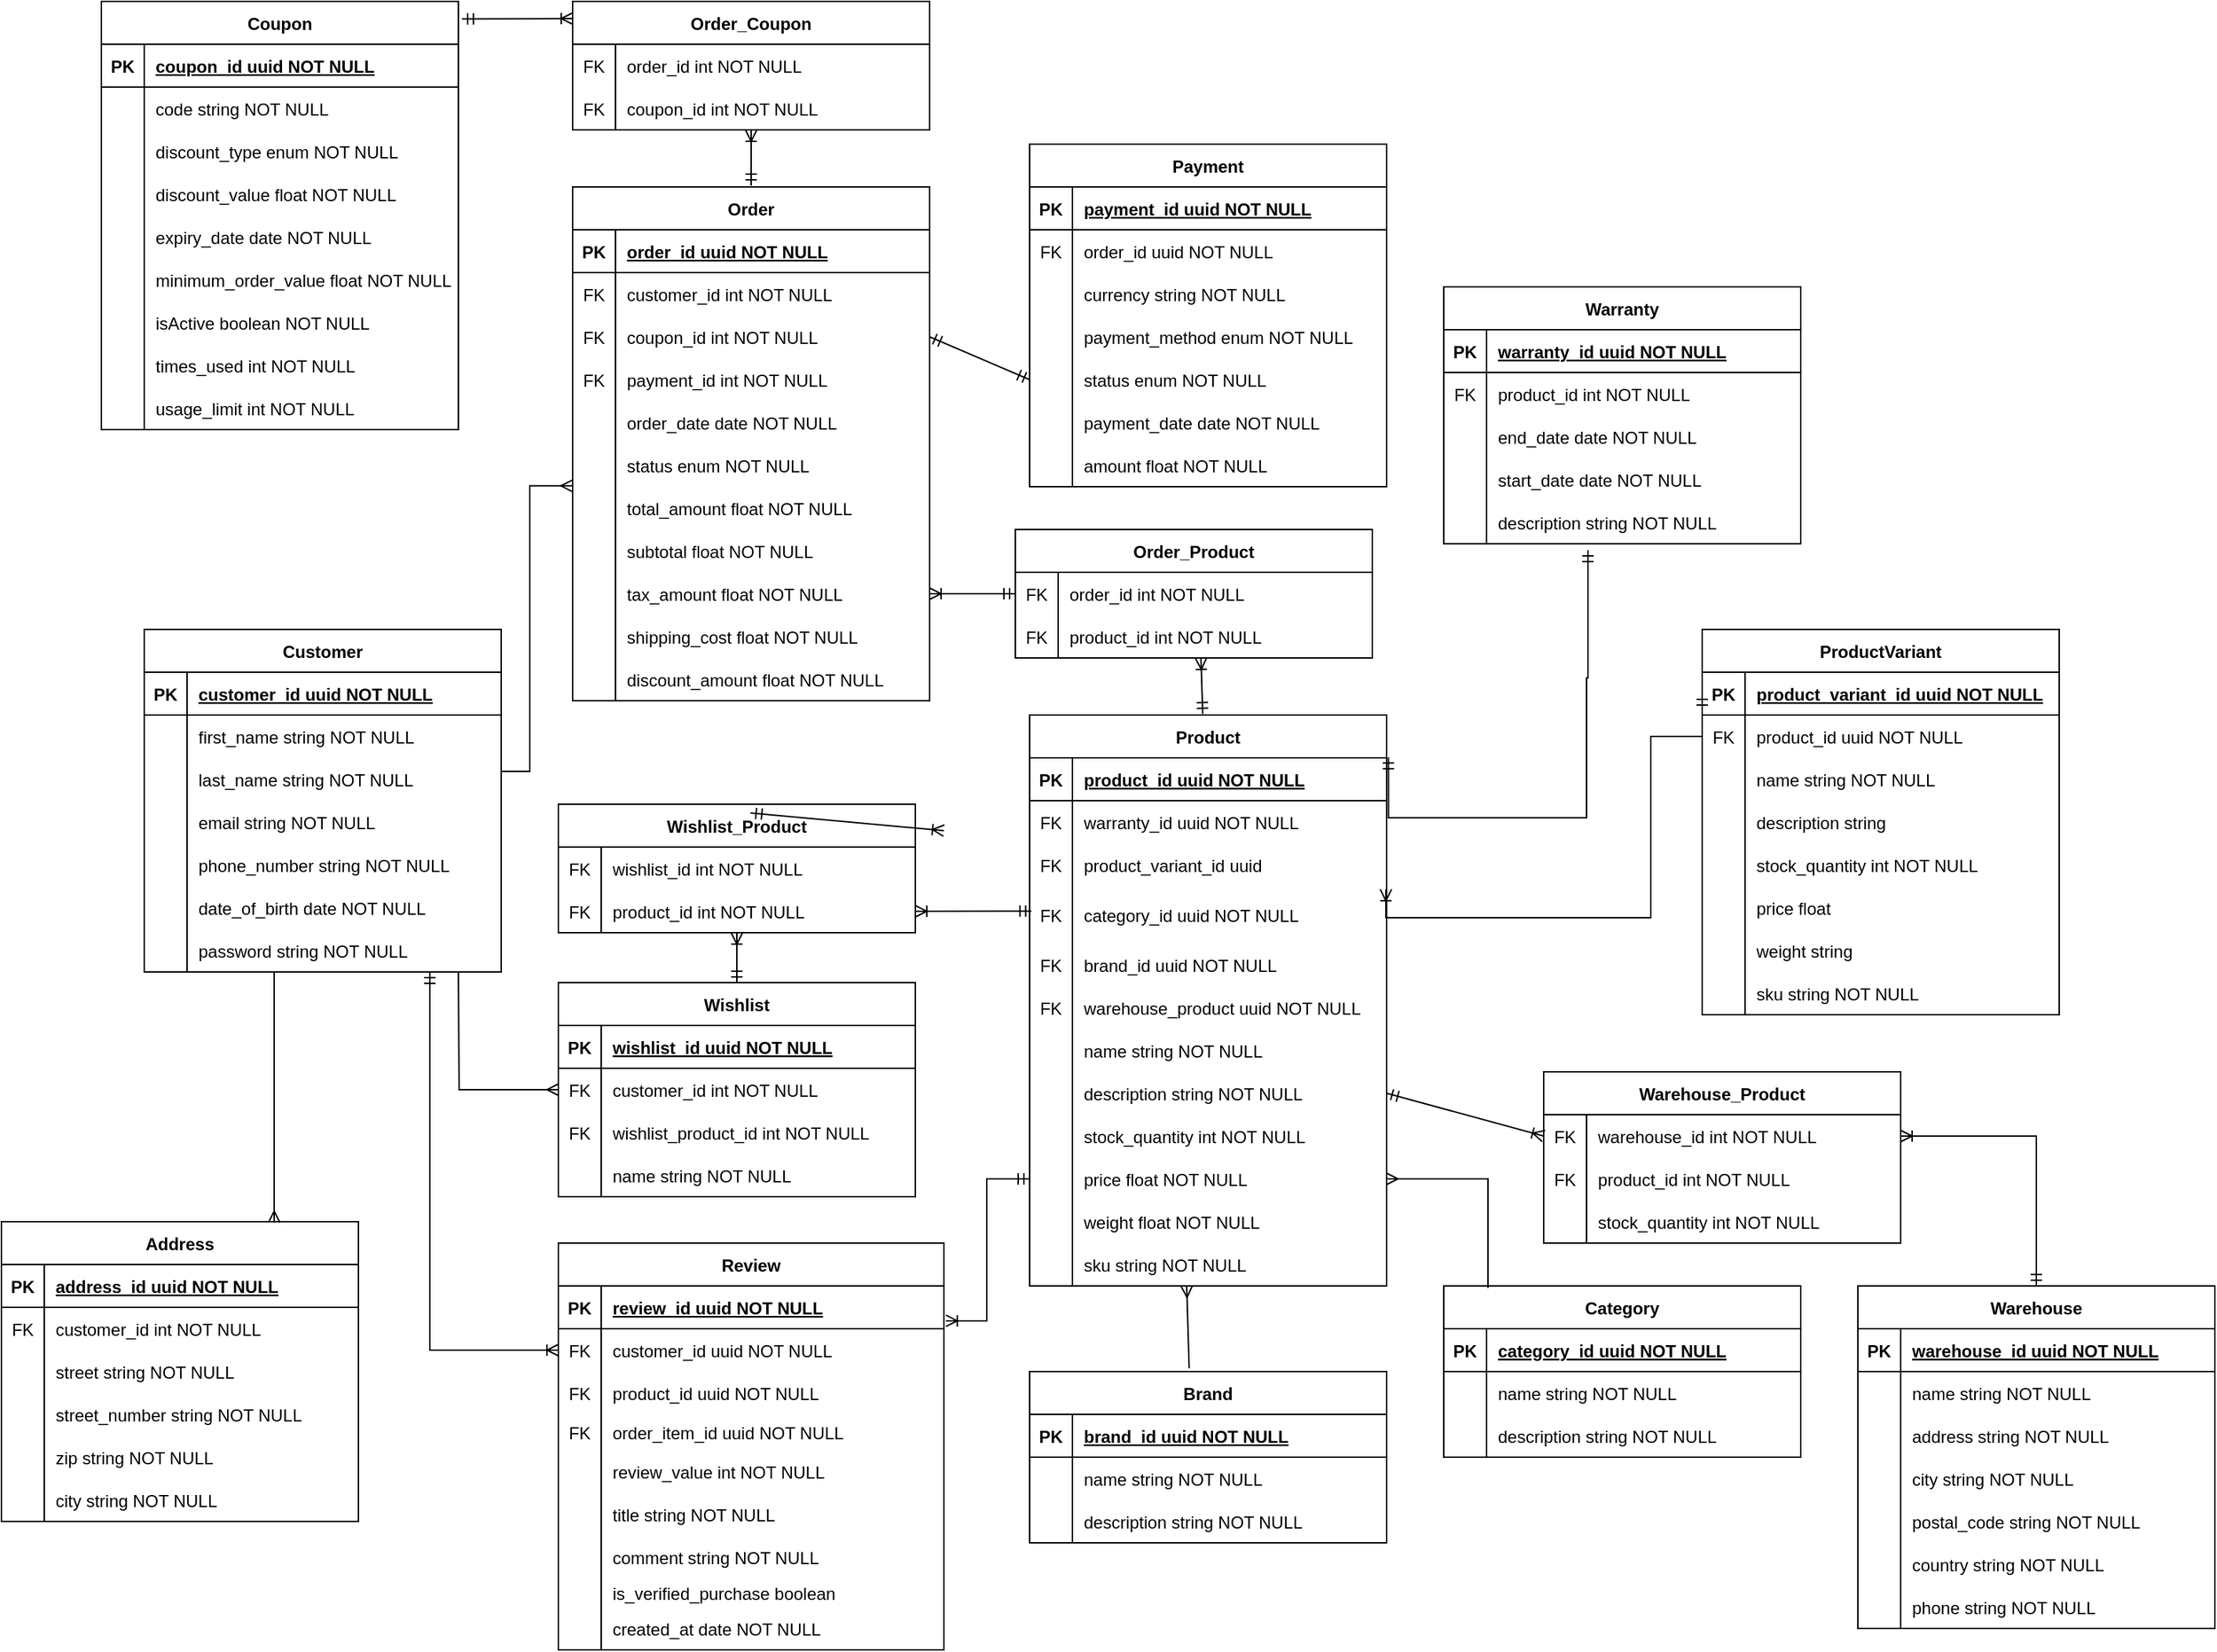 <mxfile version="28.2.5">
  <diagram name="Page-1" id="HmAaF_zmq1rgvwsUM0Ef">
    <mxGraphModel dx="1794" dy="1603" grid="1" gridSize="10" guides="1" tooltips="1" connect="1" arrows="1" fold="1" page="1" pageScale="1" pageWidth="827" pageHeight="1169" background="#ffffff" math="0" shadow="0">
      <root>
        <mxCell id="0" />
        <mxCell id="1" parent="0" />
        <mxCell id="58HlBc9TSLJxfozbmiTo-1" value="Order" style="shape=table;startSize=30;container=1;collapsible=1;childLayout=tableLayout;fixedRows=1;rowLines=0;fontStyle=1;align=center;resizeLast=1;" vertex="1" parent="1">
          <mxGeometry x="450" y="144" width="250" height="360" as="geometry" />
        </mxCell>
        <mxCell id="58HlBc9TSLJxfozbmiTo-2" value="" style="shape=partialRectangle;collapsible=0;dropTarget=0;pointerEvents=0;fillColor=none;points=[[0,0.5],[1,0.5]];portConstraint=eastwest;top=0;left=0;right=0;bottom=1;" vertex="1" parent="58HlBc9TSLJxfozbmiTo-1">
          <mxGeometry y="30" width="250" height="30" as="geometry" />
        </mxCell>
        <mxCell id="58HlBc9TSLJxfozbmiTo-3" value="PK" style="shape=partialRectangle;overflow=hidden;connectable=0;fillColor=none;top=0;left=0;bottom=0;right=0;fontStyle=1;" vertex="1" parent="58HlBc9TSLJxfozbmiTo-2">
          <mxGeometry width="30" height="30" as="geometry">
            <mxRectangle width="30" height="30" as="alternateBounds" />
          </mxGeometry>
        </mxCell>
        <mxCell id="58HlBc9TSLJxfozbmiTo-4" value="order_id uuid NOT NULL " style="shape=partialRectangle;overflow=hidden;connectable=0;fillColor=none;top=0;left=0;bottom=0;right=0;align=left;spacingLeft=6;fontStyle=5;" vertex="1" parent="58HlBc9TSLJxfozbmiTo-2">
          <mxGeometry x="30" width="220" height="30" as="geometry">
            <mxRectangle width="220" height="30" as="alternateBounds" />
          </mxGeometry>
        </mxCell>
        <mxCell id="58HlBc9TSLJxfozbmiTo-5" value="" style="shape=partialRectangle;collapsible=0;dropTarget=0;pointerEvents=0;fillColor=none;points=[[0,0.5],[1,0.5]];portConstraint=eastwest;top=0;left=0;right=0;bottom=0;" vertex="1" parent="58HlBc9TSLJxfozbmiTo-1">
          <mxGeometry y="60" width="250" height="30" as="geometry" />
        </mxCell>
        <mxCell id="58HlBc9TSLJxfozbmiTo-6" value="FK" style="shape=partialRectangle;overflow=hidden;connectable=0;fillColor=none;top=0;left=0;bottom=0;right=0;" vertex="1" parent="58HlBc9TSLJxfozbmiTo-5">
          <mxGeometry width="30" height="30" as="geometry">
            <mxRectangle width="30" height="30" as="alternateBounds" />
          </mxGeometry>
        </mxCell>
        <mxCell id="58HlBc9TSLJxfozbmiTo-7" value="customer_id int NOT NULL" style="shape=partialRectangle;overflow=hidden;connectable=0;fillColor=none;top=0;left=0;bottom=0;right=0;align=left;spacingLeft=6;" vertex="1" parent="58HlBc9TSLJxfozbmiTo-5">
          <mxGeometry x="30" width="220" height="30" as="geometry">
            <mxRectangle width="220" height="30" as="alternateBounds" />
          </mxGeometry>
        </mxCell>
        <mxCell id="58HlBc9TSLJxfozbmiTo-8" style="shape=partialRectangle;collapsible=0;dropTarget=0;pointerEvents=0;fillColor=none;points=[[0,0.5],[1,0.5]];portConstraint=eastwest;top=0;left=0;right=0;bottom=0;" vertex="1" parent="58HlBc9TSLJxfozbmiTo-1">
          <mxGeometry y="90" width="250" height="30" as="geometry" />
        </mxCell>
        <mxCell id="58HlBc9TSLJxfozbmiTo-9" value="FK" style="shape=partialRectangle;overflow=hidden;connectable=0;fillColor=none;top=0;left=0;bottom=0;right=0;" vertex="1" parent="58HlBc9TSLJxfozbmiTo-8">
          <mxGeometry width="30" height="30" as="geometry">
            <mxRectangle width="30" height="30" as="alternateBounds" />
          </mxGeometry>
        </mxCell>
        <mxCell id="58HlBc9TSLJxfozbmiTo-10" value="coupon_id int NOT NULL" style="shape=partialRectangle;overflow=hidden;connectable=0;fillColor=none;top=0;left=0;bottom=0;right=0;align=left;spacingLeft=6;" vertex="1" parent="58HlBc9TSLJxfozbmiTo-8">
          <mxGeometry x="30" width="220" height="30" as="geometry">
            <mxRectangle width="220" height="30" as="alternateBounds" />
          </mxGeometry>
        </mxCell>
        <mxCell id="58HlBc9TSLJxfozbmiTo-11" style="shape=partialRectangle;collapsible=0;dropTarget=0;pointerEvents=0;fillColor=none;points=[[0,0.5],[1,0.5]];portConstraint=eastwest;top=0;left=0;right=0;bottom=0;" vertex="1" parent="58HlBc9TSLJxfozbmiTo-1">
          <mxGeometry y="120" width="250" height="30" as="geometry" />
        </mxCell>
        <mxCell id="58HlBc9TSLJxfozbmiTo-12" value="FK" style="shape=partialRectangle;overflow=hidden;connectable=0;fillColor=none;top=0;left=0;bottom=0;right=0;" vertex="1" parent="58HlBc9TSLJxfozbmiTo-11">
          <mxGeometry width="30" height="30" as="geometry">
            <mxRectangle width="30" height="30" as="alternateBounds" />
          </mxGeometry>
        </mxCell>
        <mxCell id="58HlBc9TSLJxfozbmiTo-13" value="payment_id int NOT NULL" style="shape=partialRectangle;overflow=hidden;connectable=0;fillColor=none;top=0;left=0;bottom=0;right=0;align=left;spacingLeft=6;" vertex="1" parent="58HlBc9TSLJxfozbmiTo-11">
          <mxGeometry x="30" width="220" height="30" as="geometry">
            <mxRectangle width="220" height="30" as="alternateBounds" />
          </mxGeometry>
        </mxCell>
        <mxCell id="58HlBc9TSLJxfozbmiTo-14" value="" style="shape=partialRectangle;collapsible=0;dropTarget=0;pointerEvents=0;fillColor=none;points=[[0,0.5],[1,0.5]];portConstraint=eastwest;top=0;left=0;right=0;bottom=0;" vertex="1" parent="58HlBc9TSLJxfozbmiTo-1">
          <mxGeometry y="150" width="250" height="30" as="geometry" />
        </mxCell>
        <mxCell id="58HlBc9TSLJxfozbmiTo-15" value="" style="shape=partialRectangle;overflow=hidden;connectable=0;fillColor=none;top=0;left=0;bottom=0;right=0;" vertex="1" parent="58HlBc9TSLJxfozbmiTo-14">
          <mxGeometry width="30" height="30" as="geometry">
            <mxRectangle width="30" height="30" as="alternateBounds" />
          </mxGeometry>
        </mxCell>
        <mxCell id="58HlBc9TSLJxfozbmiTo-16" value="order_date date NOT NULL" style="shape=partialRectangle;overflow=hidden;connectable=0;fillColor=none;top=0;left=0;bottom=0;right=0;align=left;spacingLeft=6;" vertex="1" parent="58HlBc9TSLJxfozbmiTo-14">
          <mxGeometry x="30" width="220" height="30" as="geometry">
            <mxRectangle width="220" height="30" as="alternateBounds" />
          </mxGeometry>
        </mxCell>
        <mxCell id="58HlBc9TSLJxfozbmiTo-17" style="shape=partialRectangle;collapsible=0;dropTarget=0;pointerEvents=0;fillColor=none;points=[[0,0.5],[1,0.5]];portConstraint=eastwest;top=0;left=0;right=0;bottom=0;" vertex="1" parent="58HlBc9TSLJxfozbmiTo-1">
          <mxGeometry y="180" width="250" height="30" as="geometry" />
        </mxCell>
        <mxCell id="58HlBc9TSLJxfozbmiTo-18" style="shape=partialRectangle;overflow=hidden;connectable=0;fillColor=none;top=0;left=0;bottom=0;right=0;" vertex="1" parent="58HlBc9TSLJxfozbmiTo-17">
          <mxGeometry width="30" height="30" as="geometry">
            <mxRectangle width="30" height="30" as="alternateBounds" />
          </mxGeometry>
        </mxCell>
        <mxCell id="58HlBc9TSLJxfozbmiTo-19" value="status enum NOT NULL" style="shape=partialRectangle;overflow=hidden;connectable=0;fillColor=none;top=0;left=0;bottom=0;right=0;align=left;spacingLeft=6;" vertex="1" parent="58HlBc9TSLJxfozbmiTo-17">
          <mxGeometry x="30" width="220" height="30" as="geometry">
            <mxRectangle width="220" height="30" as="alternateBounds" />
          </mxGeometry>
        </mxCell>
        <mxCell id="58HlBc9TSLJxfozbmiTo-20" style="shape=partialRectangle;collapsible=0;dropTarget=0;pointerEvents=0;fillColor=none;points=[[0,0.5],[1,0.5]];portConstraint=eastwest;top=0;left=0;right=0;bottom=0;" vertex="1" parent="58HlBc9TSLJxfozbmiTo-1">
          <mxGeometry y="210" width="250" height="30" as="geometry" />
        </mxCell>
        <mxCell id="58HlBc9TSLJxfozbmiTo-21" style="shape=partialRectangle;overflow=hidden;connectable=0;fillColor=none;top=0;left=0;bottom=0;right=0;" vertex="1" parent="58HlBc9TSLJxfozbmiTo-20">
          <mxGeometry width="30" height="30" as="geometry">
            <mxRectangle width="30" height="30" as="alternateBounds" />
          </mxGeometry>
        </mxCell>
        <mxCell id="58HlBc9TSLJxfozbmiTo-22" value="total_amount float NOT NULL" style="shape=partialRectangle;overflow=hidden;connectable=0;fillColor=none;top=0;left=0;bottom=0;right=0;align=left;spacingLeft=6;" vertex="1" parent="58HlBc9TSLJxfozbmiTo-20">
          <mxGeometry x="30" width="220" height="30" as="geometry">
            <mxRectangle width="220" height="30" as="alternateBounds" />
          </mxGeometry>
        </mxCell>
        <mxCell id="58HlBc9TSLJxfozbmiTo-287" style="shape=partialRectangle;collapsible=0;dropTarget=0;pointerEvents=0;fillColor=none;points=[[0,0.5],[1,0.5]];portConstraint=eastwest;top=0;left=0;right=0;bottom=0;" vertex="1" parent="58HlBc9TSLJxfozbmiTo-1">
          <mxGeometry y="240" width="250" height="30" as="geometry" />
        </mxCell>
        <mxCell id="58HlBc9TSLJxfozbmiTo-288" style="shape=partialRectangle;overflow=hidden;connectable=0;fillColor=none;top=0;left=0;bottom=0;right=0;" vertex="1" parent="58HlBc9TSLJxfozbmiTo-287">
          <mxGeometry width="30" height="30" as="geometry">
            <mxRectangle width="30" height="30" as="alternateBounds" />
          </mxGeometry>
        </mxCell>
        <mxCell id="58HlBc9TSLJxfozbmiTo-289" value="subtotal float NOT NULL" style="shape=partialRectangle;overflow=hidden;connectable=0;fillColor=none;top=0;left=0;bottom=0;right=0;align=left;spacingLeft=6;" vertex="1" parent="58HlBc9TSLJxfozbmiTo-287">
          <mxGeometry x="30" width="220" height="30" as="geometry">
            <mxRectangle width="220" height="30" as="alternateBounds" />
          </mxGeometry>
        </mxCell>
        <mxCell id="58HlBc9TSLJxfozbmiTo-290" style="shape=partialRectangle;collapsible=0;dropTarget=0;pointerEvents=0;fillColor=none;points=[[0,0.5],[1,0.5]];portConstraint=eastwest;top=0;left=0;right=0;bottom=0;" vertex="1" parent="58HlBc9TSLJxfozbmiTo-1">
          <mxGeometry y="270" width="250" height="30" as="geometry" />
        </mxCell>
        <mxCell id="58HlBc9TSLJxfozbmiTo-291" style="shape=partialRectangle;overflow=hidden;connectable=0;fillColor=none;top=0;left=0;bottom=0;right=0;" vertex="1" parent="58HlBc9TSLJxfozbmiTo-290">
          <mxGeometry width="30" height="30" as="geometry">
            <mxRectangle width="30" height="30" as="alternateBounds" />
          </mxGeometry>
        </mxCell>
        <mxCell id="58HlBc9TSLJxfozbmiTo-292" value="tax_amount float NOT NULL" style="shape=partialRectangle;overflow=hidden;connectable=0;fillColor=none;top=0;left=0;bottom=0;right=0;align=left;spacingLeft=6;" vertex="1" parent="58HlBc9TSLJxfozbmiTo-290">
          <mxGeometry x="30" width="220" height="30" as="geometry">
            <mxRectangle width="220" height="30" as="alternateBounds" />
          </mxGeometry>
        </mxCell>
        <mxCell id="58HlBc9TSLJxfozbmiTo-293" style="shape=partialRectangle;collapsible=0;dropTarget=0;pointerEvents=0;fillColor=none;points=[[0,0.5],[1,0.5]];portConstraint=eastwest;top=0;left=0;right=0;bottom=0;" vertex="1" parent="58HlBc9TSLJxfozbmiTo-1">
          <mxGeometry y="300" width="250" height="30" as="geometry" />
        </mxCell>
        <mxCell id="58HlBc9TSLJxfozbmiTo-294" style="shape=partialRectangle;overflow=hidden;connectable=0;fillColor=none;top=0;left=0;bottom=0;right=0;" vertex="1" parent="58HlBc9TSLJxfozbmiTo-293">
          <mxGeometry width="30" height="30" as="geometry">
            <mxRectangle width="30" height="30" as="alternateBounds" />
          </mxGeometry>
        </mxCell>
        <mxCell id="58HlBc9TSLJxfozbmiTo-295" value="shipping_cost float NOT NULL" style="shape=partialRectangle;overflow=hidden;connectable=0;fillColor=none;top=0;left=0;bottom=0;right=0;align=left;spacingLeft=6;" vertex="1" parent="58HlBc9TSLJxfozbmiTo-293">
          <mxGeometry x="30" width="220" height="30" as="geometry">
            <mxRectangle width="220" height="30" as="alternateBounds" />
          </mxGeometry>
        </mxCell>
        <mxCell id="58HlBc9TSLJxfozbmiTo-296" style="shape=partialRectangle;collapsible=0;dropTarget=0;pointerEvents=0;fillColor=none;points=[[0,0.5],[1,0.5]];portConstraint=eastwest;top=0;left=0;right=0;bottom=0;" vertex="1" parent="58HlBc9TSLJxfozbmiTo-1">
          <mxGeometry y="330" width="250" height="30" as="geometry" />
        </mxCell>
        <mxCell id="58HlBc9TSLJxfozbmiTo-297" style="shape=partialRectangle;overflow=hidden;connectable=0;fillColor=none;top=0;left=0;bottom=0;right=0;" vertex="1" parent="58HlBc9TSLJxfozbmiTo-296">
          <mxGeometry width="30" height="30" as="geometry">
            <mxRectangle width="30" height="30" as="alternateBounds" />
          </mxGeometry>
        </mxCell>
        <mxCell id="58HlBc9TSLJxfozbmiTo-298" value="discount_amount float NOT NULL" style="shape=partialRectangle;overflow=hidden;connectable=0;fillColor=none;top=0;left=0;bottom=0;right=0;align=left;spacingLeft=6;" vertex="1" parent="58HlBc9TSLJxfozbmiTo-296">
          <mxGeometry x="30" width="220" height="30" as="geometry">
            <mxRectangle width="220" height="30" as="alternateBounds" />
          </mxGeometry>
        </mxCell>
        <mxCell id="58HlBc9TSLJxfozbmiTo-23" value="Coupon" style="shape=table;startSize=30;container=1;collapsible=1;childLayout=tableLayout;fixedRows=1;rowLines=0;fontStyle=1;align=center;resizeLast=1;" vertex="1" parent="1">
          <mxGeometry x="120" y="14" width="250" height="300" as="geometry" />
        </mxCell>
        <mxCell id="58HlBc9TSLJxfozbmiTo-24" value="" style="shape=partialRectangle;collapsible=0;dropTarget=0;pointerEvents=0;fillColor=none;points=[[0,0.5],[1,0.5]];portConstraint=eastwest;top=0;left=0;right=0;bottom=1;" vertex="1" parent="58HlBc9TSLJxfozbmiTo-23">
          <mxGeometry y="30" width="250" height="30" as="geometry" />
        </mxCell>
        <mxCell id="58HlBc9TSLJxfozbmiTo-25" value="PK" style="shape=partialRectangle;overflow=hidden;connectable=0;fillColor=none;top=0;left=0;bottom=0;right=0;fontStyle=1;" vertex="1" parent="58HlBc9TSLJxfozbmiTo-24">
          <mxGeometry width="30" height="30" as="geometry">
            <mxRectangle width="30" height="30" as="alternateBounds" />
          </mxGeometry>
        </mxCell>
        <mxCell id="58HlBc9TSLJxfozbmiTo-26" value="coupon_id uuid NOT NULL " style="shape=partialRectangle;overflow=hidden;connectable=0;fillColor=none;top=0;left=0;bottom=0;right=0;align=left;spacingLeft=6;fontStyle=5;" vertex="1" parent="58HlBc9TSLJxfozbmiTo-24">
          <mxGeometry x="30" width="220" height="30" as="geometry">
            <mxRectangle width="220" height="30" as="alternateBounds" />
          </mxGeometry>
        </mxCell>
        <mxCell id="58HlBc9TSLJxfozbmiTo-27" value="" style="shape=partialRectangle;collapsible=0;dropTarget=0;pointerEvents=0;fillColor=none;points=[[0,0.5],[1,0.5]];portConstraint=eastwest;top=0;left=0;right=0;bottom=0;" vertex="1" parent="58HlBc9TSLJxfozbmiTo-23">
          <mxGeometry y="60" width="250" height="30" as="geometry" />
        </mxCell>
        <mxCell id="58HlBc9TSLJxfozbmiTo-28" value="" style="shape=partialRectangle;overflow=hidden;connectable=0;fillColor=none;top=0;left=0;bottom=0;right=0;" vertex="1" parent="58HlBc9TSLJxfozbmiTo-27">
          <mxGeometry width="30" height="30" as="geometry">
            <mxRectangle width="30" height="30" as="alternateBounds" />
          </mxGeometry>
        </mxCell>
        <mxCell id="58HlBc9TSLJxfozbmiTo-29" value="code string NOT NULL" style="shape=partialRectangle;overflow=hidden;connectable=0;fillColor=none;top=0;left=0;bottom=0;right=0;align=left;spacingLeft=6;" vertex="1" parent="58HlBc9TSLJxfozbmiTo-27">
          <mxGeometry x="30" width="220" height="30" as="geometry">
            <mxRectangle width="220" height="30" as="alternateBounds" />
          </mxGeometry>
        </mxCell>
        <mxCell id="58HlBc9TSLJxfozbmiTo-30" style="shape=partialRectangle;collapsible=0;dropTarget=0;pointerEvents=0;fillColor=none;points=[[0,0.5],[1,0.5]];portConstraint=eastwest;top=0;left=0;right=0;bottom=0;" vertex="1" parent="58HlBc9TSLJxfozbmiTo-23">
          <mxGeometry y="90" width="250" height="30" as="geometry" />
        </mxCell>
        <mxCell id="58HlBc9TSLJxfozbmiTo-31" value="" style="shape=partialRectangle;overflow=hidden;connectable=0;fillColor=none;top=0;left=0;bottom=0;right=0;" vertex="1" parent="58HlBc9TSLJxfozbmiTo-30">
          <mxGeometry width="30" height="30" as="geometry">
            <mxRectangle width="30" height="30" as="alternateBounds" />
          </mxGeometry>
        </mxCell>
        <mxCell id="58HlBc9TSLJxfozbmiTo-32" value="discount_type enum NOT NULL" style="shape=partialRectangle;overflow=hidden;connectable=0;fillColor=none;top=0;left=0;bottom=0;right=0;align=left;spacingLeft=6;" vertex="1" parent="58HlBc9TSLJxfozbmiTo-30">
          <mxGeometry x="30" width="220" height="30" as="geometry">
            <mxRectangle width="220" height="30" as="alternateBounds" />
          </mxGeometry>
        </mxCell>
        <mxCell id="58HlBc9TSLJxfozbmiTo-33" style="shape=partialRectangle;collapsible=0;dropTarget=0;pointerEvents=0;fillColor=none;points=[[0,0.5],[1,0.5]];portConstraint=eastwest;top=0;left=0;right=0;bottom=0;" vertex="1" parent="58HlBc9TSLJxfozbmiTo-23">
          <mxGeometry y="120" width="250" height="30" as="geometry" />
        </mxCell>
        <mxCell id="58HlBc9TSLJxfozbmiTo-34" style="shape=partialRectangle;overflow=hidden;connectable=0;fillColor=none;top=0;left=0;bottom=0;right=0;" vertex="1" parent="58HlBc9TSLJxfozbmiTo-33">
          <mxGeometry width="30" height="30" as="geometry">
            <mxRectangle width="30" height="30" as="alternateBounds" />
          </mxGeometry>
        </mxCell>
        <mxCell id="58HlBc9TSLJxfozbmiTo-35" value="discount_value float NOT NULL" style="shape=partialRectangle;overflow=hidden;connectable=0;fillColor=none;top=0;left=0;bottom=0;right=0;align=left;spacingLeft=6;" vertex="1" parent="58HlBc9TSLJxfozbmiTo-33">
          <mxGeometry x="30" width="220" height="30" as="geometry">
            <mxRectangle width="220" height="30" as="alternateBounds" />
          </mxGeometry>
        </mxCell>
        <mxCell id="58HlBc9TSLJxfozbmiTo-36" style="shape=partialRectangle;collapsible=0;dropTarget=0;pointerEvents=0;fillColor=none;points=[[0,0.5],[1,0.5]];portConstraint=eastwest;top=0;left=0;right=0;bottom=0;" vertex="1" parent="58HlBc9TSLJxfozbmiTo-23">
          <mxGeometry y="150" width="250" height="30" as="geometry" />
        </mxCell>
        <mxCell id="58HlBc9TSLJxfozbmiTo-37" style="shape=partialRectangle;overflow=hidden;connectable=0;fillColor=none;top=0;left=0;bottom=0;right=0;" vertex="1" parent="58HlBc9TSLJxfozbmiTo-36">
          <mxGeometry width="30" height="30" as="geometry">
            <mxRectangle width="30" height="30" as="alternateBounds" />
          </mxGeometry>
        </mxCell>
        <mxCell id="58HlBc9TSLJxfozbmiTo-38" value="expiry_date date NOT NULL" style="shape=partialRectangle;overflow=hidden;connectable=0;fillColor=none;top=0;left=0;bottom=0;right=0;align=left;spacingLeft=6;" vertex="1" parent="58HlBc9TSLJxfozbmiTo-36">
          <mxGeometry x="30" width="220" height="30" as="geometry">
            <mxRectangle width="220" height="30" as="alternateBounds" />
          </mxGeometry>
        </mxCell>
        <mxCell id="58HlBc9TSLJxfozbmiTo-39" style="shape=partialRectangle;collapsible=0;dropTarget=0;pointerEvents=0;fillColor=none;points=[[0,0.5],[1,0.5]];portConstraint=eastwest;top=0;left=0;right=0;bottom=0;" vertex="1" parent="58HlBc9TSLJxfozbmiTo-23">
          <mxGeometry y="180" width="250" height="30" as="geometry" />
        </mxCell>
        <mxCell id="58HlBc9TSLJxfozbmiTo-40" style="shape=partialRectangle;overflow=hidden;connectable=0;fillColor=none;top=0;left=0;bottom=0;right=0;" vertex="1" parent="58HlBc9TSLJxfozbmiTo-39">
          <mxGeometry width="30" height="30" as="geometry">
            <mxRectangle width="30" height="30" as="alternateBounds" />
          </mxGeometry>
        </mxCell>
        <mxCell id="58HlBc9TSLJxfozbmiTo-41" value="minimum_order_value float NOT NULL" style="shape=partialRectangle;overflow=hidden;connectable=0;fillColor=none;top=0;left=0;bottom=0;right=0;align=left;spacingLeft=6;" vertex="1" parent="58HlBc9TSLJxfozbmiTo-39">
          <mxGeometry x="30" width="220" height="30" as="geometry">
            <mxRectangle width="220" height="30" as="alternateBounds" />
          </mxGeometry>
        </mxCell>
        <mxCell id="58HlBc9TSLJxfozbmiTo-42" style="shape=partialRectangle;collapsible=0;dropTarget=0;pointerEvents=0;fillColor=none;points=[[0,0.5],[1,0.5]];portConstraint=eastwest;top=0;left=0;right=0;bottom=0;" vertex="1" parent="58HlBc9TSLJxfozbmiTo-23">
          <mxGeometry y="210" width="250" height="30" as="geometry" />
        </mxCell>
        <mxCell id="58HlBc9TSLJxfozbmiTo-43" style="shape=partialRectangle;overflow=hidden;connectable=0;fillColor=none;top=0;left=0;bottom=0;right=0;" vertex="1" parent="58HlBc9TSLJxfozbmiTo-42">
          <mxGeometry width="30" height="30" as="geometry">
            <mxRectangle width="30" height="30" as="alternateBounds" />
          </mxGeometry>
        </mxCell>
        <mxCell id="58HlBc9TSLJxfozbmiTo-44" value="isActive boolean NOT NULL" style="shape=partialRectangle;overflow=hidden;connectable=0;fillColor=none;top=0;left=0;bottom=0;right=0;align=left;spacingLeft=6;" vertex="1" parent="58HlBc9TSLJxfozbmiTo-42">
          <mxGeometry x="30" width="220" height="30" as="geometry">
            <mxRectangle width="220" height="30" as="alternateBounds" />
          </mxGeometry>
        </mxCell>
        <mxCell id="58HlBc9TSLJxfozbmiTo-408" style="shape=partialRectangle;collapsible=0;dropTarget=0;pointerEvents=0;fillColor=none;points=[[0,0.5],[1,0.5]];portConstraint=eastwest;top=0;left=0;right=0;bottom=0;" vertex="1" parent="58HlBc9TSLJxfozbmiTo-23">
          <mxGeometry y="240" width="250" height="30" as="geometry" />
        </mxCell>
        <mxCell id="58HlBc9TSLJxfozbmiTo-409" style="shape=partialRectangle;overflow=hidden;connectable=0;fillColor=none;top=0;left=0;bottom=0;right=0;" vertex="1" parent="58HlBc9TSLJxfozbmiTo-408">
          <mxGeometry width="30" height="30" as="geometry">
            <mxRectangle width="30" height="30" as="alternateBounds" />
          </mxGeometry>
        </mxCell>
        <mxCell id="58HlBc9TSLJxfozbmiTo-410" value="times_used int NOT NULL" style="shape=partialRectangle;overflow=hidden;connectable=0;fillColor=none;top=0;left=0;bottom=0;right=0;align=left;spacingLeft=6;" vertex="1" parent="58HlBc9TSLJxfozbmiTo-408">
          <mxGeometry x="30" width="220" height="30" as="geometry">
            <mxRectangle width="220" height="30" as="alternateBounds" />
          </mxGeometry>
        </mxCell>
        <mxCell id="58HlBc9TSLJxfozbmiTo-411" style="shape=partialRectangle;collapsible=0;dropTarget=0;pointerEvents=0;fillColor=none;points=[[0,0.5],[1,0.5]];portConstraint=eastwest;top=0;left=0;right=0;bottom=0;" vertex="1" parent="58HlBc9TSLJxfozbmiTo-23">
          <mxGeometry y="270" width="250" height="30" as="geometry" />
        </mxCell>
        <mxCell id="58HlBc9TSLJxfozbmiTo-412" style="shape=partialRectangle;overflow=hidden;connectable=0;fillColor=none;top=0;left=0;bottom=0;right=0;" vertex="1" parent="58HlBc9TSLJxfozbmiTo-411">
          <mxGeometry width="30" height="30" as="geometry">
            <mxRectangle width="30" height="30" as="alternateBounds" />
          </mxGeometry>
        </mxCell>
        <mxCell id="58HlBc9TSLJxfozbmiTo-413" value="usage_limit int NOT NULL" style="shape=partialRectangle;overflow=hidden;connectable=0;fillColor=none;top=0;left=0;bottom=0;right=0;align=left;spacingLeft=6;" vertex="1" parent="58HlBc9TSLJxfozbmiTo-411">
          <mxGeometry x="30" width="220" height="30" as="geometry">
            <mxRectangle width="220" height="30" as="alternateBounds" />
          </mxGeometry>
        </mxCell>
        <mxCell id="58HlBc9TSLJxfozbmiTo-45" value="Order_Coupon" style="shape=table;startSize=30;container=1;collapsible=1;childLayout=tableLayout;fixedRows=1;rowLines=0;fontStyle=1;align=center;resizeLast=1;" vertex="1" parent="1">
          <mxGeometry x="450" y="14" width="250" height="90" as="geometry" />
        </mxCell>
        <mxCell id="58HlBc9TSLJxfozbmiTo-46" value="" style="shape=partialRectangle;collapsible=0;dropTarget=0;pointerEvents=0;fillColor=none;points=[[0,0.5],[1,0.5]];portConstraint=eastwest;top=0;left=0;right=0;bottom=0;" vertex="1" parent="58HlBc9TSLJxfozbmiTo-45">
          <mxGeometry y="30" width="250" height="30" as="geometry" />
        </mxCell>
        <mxCell id="58HlBc9TSLJxfozbmiTo-47" value="FK" style="shape=partialRectangle;overflow=hidden;connectable=0;fillColor=none;top=0;left=0;bottom=0;right=0;" vertex="1" parent="58HlBc9TSLJxfozbmiTo-46">
          <mxGeometry width="30" height="30" as="geometry">
            <mxRectangle width="30" height="30" as="alternateBounds" />
          </mxGeometry>
        </mxCell>
        <mxCell id="58HlBc9TSLJxfozbmiTo-48" value="order_id int NOT NULL" style="shape=partialRectangle;overflow=hidden;connectable=0;fillColor=none;top=0;left=0;bottom=0;right=0;align=left;spacingLeft=6;" vertex="1" parent="58HlBc9TSLJxfozbmiTo-46">
          <mxGeometry x="30" width="220" height="30" as="geometry">
            <mxRectangle width="220" height="30" as="alternateBounds" />
          </mxGeometry>
        </mxCell>
        <mxCell id="58HlBc9TSLJxfozbmiTo-49" style="shape=partialRectangle;collapsible=0;dropTarget=0;pointerEvents=0;fillColor=none;points=[[0,0.5],[1,0.5]];portConstraint=eastwest;top=0;left=0;right=0;bottom=0;" vertex="1" parent="58HlBc9TSLJxfozbmiTo-45">
          <mxGeometry y="60" width="250" height="30" as="geometry" />
        </mxCell>
        <mxCell id="58HlBc9TSLJxfozbmiTo-50" value="FK" style="shape=partialRectangle;overflow=hidden;connectable=0;fillColor=none;top=0;left=0;bottom=0;right=0;" vertex="1" parent="58HlBc9TSLJxfozbmiTo-49">
          <mxGeometry width="30" height="30" as="geometry">
            <mxRectangle width="30" height="30" as="alternateBounds" />
          </mxGeometry>
        </mxCell>
        <mxCell id="58HlBc9TSLJxfozbmiTo-51" value="coupon_id int NOT NULL" style="shape=partialRectangle;overflow=hidden;connectable=0;fillColor=none;top=0;left=0;bottom=0;right=0;align=left;spacingLeft=6;" vertex="1" parent="58HlBc9TSLJxfozbmiTo-49">
          <mxGeometry x="30" width="220" height="30" as="geometry">
            <mxRectangle width="220" height="30" as="alternateBounds" />
          </mxGeometry>
        </mxCell>
        <mxCell id="58HlBc9TSLJxfozbmiTo-52" value="" style="fontSize=12;html=1;endArrow=ERoneToMany;startArrow=ERmandOne;rounded=0;exitX=1.01;exitY=0.041;exitDx=0;exitDy=0;exitPerimeter=0;" edge="1" parent="1" source="58HlBc9TSLJxfozbmiTo-23">
          <mxGeometry width="100" height="100" relative="1" as="geometry">
            <mxPoint x="580" y="-76" as="sourcePoint" />
            <mxPoint x="450" y="26" as="targetPoint" />
          </mxGeometry>
        </mxCell>
        <mxCell id="58HlBc9TSLJxfozbmiTo-53" value="" style="fontSize=12;html=1;endArrow=ERoneToMany;startArrow=ERmandOne;rounded=0;entryX=0.5;entryY=1.001;entryDx=0;entryDy=0;entryPerimeter=0;" edge="1" parent="1" target="58HlBc9TSLJxfozbmiTo-49">
          <mxGeometry width="100" height="100" relative="1" as="geometry">
            <mxPoint x="575" y="143" as="sourcePoint" />
            <mxPoint x="580" y="135" as="targetPoint" />
          </mxGeometry>
        </mxCell>
        <mxCell id="58HlBc9TSLJxfozbmiTo-54" value="Payment" style="shape=table;startSize=30;container=1;collapsible=1;childLayout=tableLayout;fixedRows=1;rowLines=0;fontStyle=1;align=center;resizeLast=1;" vertex="1" parent="1">
          <mxGeometry x="770" y="114" width="250" height="240" as="geometry" />
        </mxCell>
        <mxCell id="58HlBc9TSLJxfozbmiTo-55" value="" style="shape=partialRectangle;collapsible=0;dropTarget=0;pointerEvents=0;fillColor=none;points=[[0,0.5],[1,0.5]];portConstraint=eastwest;top=0;left=0;right=0;bottom=1;" vertex="1" parent="58HlBc9TSLJxfozbmiTo-54">
          <mxGeometry y="30" width="250" height="30" as="geometry" />
        </mxCell>
        <mxCell id="58HlBc9TSLJxfozbmiTo-56" value="PK" style="shape=partialRectangle;overflow=hidden;connectable=0;fillColor=none;top=0;left=0;bottom=0;right=0;fontStyle=1;" vertex="1" parent="58HlBc9TSLJxfozbmiTo-55">
          <mxGeometry width="30" height="30" as="geometry">
            <mxRectangle width="30" height="30" as="alternateBounds" />
          </mxGeometry>
        </mxCell>
        <mxCell id="58HlBc9TSLJxfozbmiTo-57" value="payment_id uuid NOT NULL" style="shape=partialRectangle;overflow=hidden;connectable=0;fillColor=none;top=0;left=0;bottom=0;right=0;align=left;spacingLeft=6;fontStyle=5;" vertex="1" parent="58HlBc9TSLJxfozbmiTo-55">
          <mxGeometry x="30" width="220" height="30" as="geometry">
            <mxRectangle width="220" height="30" as="alternateBounds" />
          </mxGeometry>
        </mxCell>
        <mxCell id="58HlBc9TSLJxfozbmiTo-402" style="shape=partialRectangle;collapsible=0;dropTarget=0;pointerEvents=0;fillColor=none;points=[[0,0.5],[1,0.5]];portConstraint=eastwest;top=0;left=0;right=0;bottom=0;" vertex="1" parent="58HlBc9TSLJxfozbmiTo-54">
          <mxGeometry y="60" width="250" height="30" as="geometry" />
        </mxCell>
        <mxCell id="58HlBc9TSLJxfozbmiTo-403" value="FK" style="shape=partialRectangle;overflow=hidden;connectable=0;fillColor=none;top=0;left=0;bottom=0;right=0;" vertex="1" parent="58HlBc9TSLJxfozbmiTo-402">
          <mxGeometry width="30" height="30" as="geometry">
            <mxRectangle width="30" height="30" as="alternateBounds" />
          </mxGeometry>
        </mxCell>
        <mxCell id="58HlBc9TSLJxfozbmiTo-404" value="order_id uuid NOT NULL" style="shape=partialRectangle;overflow=hidden;connectable=0;fillColor=none;top=0;left=0;bottom=0;right=0;align=left;spacingLeft=6;" vertex="1" parent="58HlBc9TSLJxfozbmiTo-402">
          <mxGeometry x="30" width="220" height="30" as="geometry">
            <mxRectangle width="220" height="30" as="alternateBounds" />
          </mxGeometry>
        </mxCell>
        <mxCell id="58HlBc9TSLJxfozbmiTo-405" style="shape=partialRectangle;collapsible=0;dropTarget=0;pointerEvents=0;fillColor=none;points=[[0,0.5],[1,0.5]];portConstraint=eastwest;top=0;left=0;right=0;bottom=0;" vertex="1" parent="58HlBc9TSLJxfozbmiTo-54">
          <mxGeometry y="90" width="250" height="30" as="geometry" />
        </mxCell>
        <mxCell id="58HlBc9TSLJxfozbmiTo-406" style="shape=partialRectangle;overflow=hidden;connectable=0;fillColor=none;top=0;left=0;bottom=0;right=0;" vertex="1" parent="58HlBc9TSLJxfozbmiTo-405">
          <mxGeometry width="30" height="30" as="geometry">
            <mxRectangle width="30" height="30" as="alternateBounds" />
          </mxGeometry>
        </mxCell>
        <mxCell id="58HlBc9TSLJxfozbmiTo-407" value="currency string NOT NULL" style="shape=partialRectangle;overflow=hidden;connectable=0;fillColor=none;top=0;left=0;bottom=0;right=0;align=left;spacingLeft=6;" vertex="1" parent="58HlBc9TSLJxfozbmiTo-405">
          <mxGeometry x="30" width="220" height="30" as="geometry">
            <mxRectangle width="220" height="30" as="alternateBounds" />
          </mxGeometry>
        </mxCell>
        <mxCell id="58HlBc9TSLJxfozbmiTo-58" value="" style="shape=partialRectangle;collapsible=0;dropTarget=0;pointerEvents=0;fillColor=none;points=[[0,0.5],[1,0.5]];portConstraint=eastwest;top=0;left=0;right=0;bottom=0;" vertex="1" parent="58HlBc9TSLJxfozbmiTo-54">
          <mxGeometry y="120" width="250" height="30" as="geometry" />
        </mxCell>
        <mxCell id="58HlBc9TSLJxfozbmiTo-59" value="" style="shape=partialRectangle;overflow=hidden;connectable=0;fillColor=none;top=0;left=0;bottom=0;right=0;" vertex="1" parent="58HlBc9TSLJxfozbmiTo-58">
          <mxGeometry width="30" height="30" as="geometry">
            <mxRectangle width="30" height="30" as="alternateBounds" />
          </mxGeometry>
        </mxCell>
        <mxCell id="58HlBc9TSLJxfozbmiTo-60" value="payment_method enum NOT NULL" style="shape=partialRectangle;overflow=hidden;connectable=0;fillColor=none;top=0;left=0;bottom=0;right=0;align=left;spacingLeft=6;" vertex="1" parent="58HlBc9TSLJxfozbmiTo-58">
          <mxGeometry x="30" width="220" height="30" as="geometry">
            <mxRectangle width="220" height="30" as="alternateBounds" />
          </mxGeometry>
        </mxCell>
        <mxCell id="58HlBc9TSLJxfozbmiTo-61" style="shape=partialRectangle;collapsible=0;dropTarget=0;pointerEvents=0;fillColor=none;points=[[0,0.5],[1,0.5]];portConstraint=eastwest;top=0;left=0;right=0;bottom=0;" vertex="1" parent="58HlBc9TSLJxfozbmiTo-54">
          <mxGeometry y="150" width="250" height="30" as="geometry" />
        </mxCell>
        <mxCell id="58HlBc9TSLJxfozbmiTo-62" value="" style="shape=partialRectangle;overflow=hidden;connectable=0;fillColor=none;top=0;left=0;bottom=0;right=0;" vertex="1" parent="58HlBc9TSLJxfozbmiTo-61">
          <mxGeometry width="30" height="30" as="geometry">
            <mxRectangle width="30" height="30" as="alternateBounds" />
          </mxGeometry>
        </mxCell>
        <mxCell id="58HlBc9TSLJxfozbmiTo-63" value="status enum NOT NULL" style="shape=partialRectangle;overflow=hidden;connectable=0;fillColor=none;top=0;left=0;bottom=0;right=0;align=left;spacingLeft=6;" vertex="1" parent="58HlBc9TSLJxfozbmiTo-61">
          <mxGeometry x="30" width="220" height="30" as="geometry">
            <mxRectangle width="220" height="30" as="alternateBounds" />
          </mxGeometry>
        </mxCell>
        <mxCell id="58HlBc9TSLJxfozbmiTo-64" style="shape=partialRectangle;collapsible=0;dropTarget=0;pointerEvents=0;fillColor=none;points=[[0,0.5],[1,0.5]];portConstraint=eastwest;top=0;left=0;right=0;bottom=0;" vertex="1" parent="58HlBc9TSLJxfozbmiTo-54">
          <mxGeometry y="180" width="250" height="30" as="geometry" />
        </mxCell>
        <mxCell id="58HlBc9TSLJxfozbmiTo-65" style="shape=partialRectangle;overflow=hidden;connectable=0;fillColor=none;top=0;left=0;bottom=0;right=0;" vertex="1" parent="58HlBc9TSLJxfozbmiTo-64">
          <mxGeometry width="30" height="30" as="geometry">
            <mxRectangle width="30" height="30" as="alternateBounds" />
          </mxGeometry>
        </mxCell>
        <mxCell id="58HlBc9TSLJxfozbmiTo-66" value="payment_date date NOT NULL" style="shape=partialRectangle;overflow=hidden;connectable=0;fillColor=none;top=0;left=0;bottom=0;right=0;align=left;spacingLeft=6;" vertex="1" parent="58HlBc9TSLJxfozbmiTo-64">
          <mxGeometry x="30" width="220" height="30" as="geometry">
            <mxRectangle width="220" height="30" as="alternateBounds" />
          </mxGeometry>
        </mxCell>
        <mxCell id="58HlBc9TSLJxfozbmiTo-67" style="shape=partialRectangle;collapsible=0;dropTarget=0;pointerEvents=0;fillColor=none;points=[[0,0.5],[1,0.5]];portConstraint=eastwest;top=0;left=0;right=0;bottom=0;" vertex="1" parent="58HlBc9TSLJxfozbmiTo-54">
          <mxGeometry y="210" width="250" height="30" as="geometry" />
        </mxCell>
        <mxCell id="58HlBc9TSLJxfozbmiTo-68" style="shape=partialRectangle;overflow=hidden;connectable=0;fillColor=none;top=0;left=0;bottom=0;right=0;" vertex="1" parent="58HlBc9TSLJxfozbmiTo-67">
          <mxGeometry width="30" height="30" as="geometry">
            <mxRectangle width="30" height="30" as="alternateBounds" />
          </mxGeometry>
        </mxCell>
        <mxCell id="58HlBc9TSLJxfozbmiTo-69" value="amount float NOT NULL" style="shape=partialRectangle;overflow=hidden;connectable=0;fillColor=none;top=0;left=0;bottom=0;right=0;align=left;spacingLeft=6;" vertex="1" parent="58HlBc9TSLJxfozbmiTo-67">
          <mxGeometry x="30" width="220" height="30" as="geometry">
            <mxRectangle width="220" height="30" as="alternateBounds" />
          </mxGeometry>
        </mxCell>
        <mxCell id="58HlBc9TSLJxfozbmiTo-70" value="" style="fontSize=12;html=1;endArrow=ERmandOne;startArrow=ERmandOne;rounded=0;exitX=1;exitY=0.5;exitDx=0;exitDy=0;entryX=0;entryY=0.5;entryDx=0;entryDy=0;" edge="1" parent="1" source="58HlBc9TSLJxfozbmiTo-8" target="58HlBc9TSLJxfozbmiTo-61">
          <mxGeometry width="100" height="100" relative="1" as="geometry">
            <mxPoint x="680" y="274" as="sourcePoint" />
            <mxPoint x="780" y="174" as="targetPoint" />
          </mxGeometry>
        </mxCell>
        <mxCell id="58HlBc9TSLJxfozbmiTo-71" value="Warranty" style="shape=table;startSize=30;container=1;collapsible=1;childLayout=tableLayout;fixedRows=1;rowLines=0;fontStyle=1;align=center;resizeLast=1;" vertex="1" parent="1">
          <mxGeometry x="1060" y="214" width="250" height="180" as="geometry" />
        </mxCell>
        <mxCell id="58HlBc9TSLJxfozbmiTo-72" value="" style="shape=partialRectangle;collapsible=0;dropTarget=0;pointerEvents=0;fillColor=none;points=[[0,0.5],[1,0.5]];portConstraint=eastwest;top=0;left=0;right=0;bottom=1;" vertex="1" parent="58HlBc9TSLJxfozbmiTo-71">
          <mxGeometry y="30" width="250" height="30" as="geometry" />
        </mxCell>
        <mxCell id="58HlBc9TSLJxfozbmiTo-73" value="PK" style="shape=partialRectangle;overflow=hidden;connectable=0;fillColor=none;top=0;left=0;bottom=0;right=0;fontStyle=1;" vertex="1" parent="58HlBc9TSLJxfozbmiTo-72">
          <mxGeometry width="30" height="30" as="geometry">
            <mxRectangle width="30" height="30" as="alternateBounds" />
          </mxGeometry>
        </mxCell>
        <mxCell id="58HlBc9TSLJxfozbmiTo-74" value="warranty_id uuid NOT NULL" style="shape=partialRectangle;overflow=hidden;connectable=0;fillColor=none;top=0;left=0;bottom=0;right=0;align=left;spacingLeft=6;fontStyle=5;" vertex="1" parent="58HlBc9TSLJxfozbmiTo-72">
          <mxGeometry x="30" width="220" height="30" as="geometry">
            <mxRectangle width="220" height="30" as="alternateBounds" />
          </mxGeometry>
        </mxCell>
        <mxCell id="58HlBc9TSLJxfozbmiTo-75" style="shape=partialRectangle;collapsible=0;dropTarget=0;pointerEvents=0;fillColor=none;points=[[0,0.5],[1,0.5]];portConstraint=eastwest;top=0;left=0;right=0;bottom=0;" vertex="1" parent="58HlBc9TSLJxfozbmiTo-71">
          <mxGeometry y="60" width="250" height="30" as="geometry" />
        </mxCell>
        <mxCell id="58HlBc9TSLJxfozbmiTo-76" value="FK" style="shape=partialRectangle;overflow=hidden;connectable=0;fillColor=none;top=0;left=0;bottom=0;right=0;" vertex="1" parent="58HlBc9TSLJxfozbmiTo-75">
          <mxGeometry width="30" height="30" as="geometry">
            <mxRectangle width="30" height="30" as="alternateBounds" />
          </mxGeometry>
        </mxCell>
        <mxCell id="58HlBc9TSLJxfozbmiTo-77" value="product_id int NOT NULL" style="shape=partialRectangle;overflow=hidden;connectable=0;fillColor=none;top=0;left=0;bottom=0;right=0;align=left;spacingLeft=6;" vertex="1" parent="58HlBc9TSLJxfozbmiTo-75">
          <mxGeometry x="30" width="220" height="30" as="geometry">
            <mxRectangle width="220" height="30" as="alternateBounds" />
          </mxGeometry>
        </mxCell>
        <mxCell id="58HlBc9TSLJxfozbmiTo-78" style="shape=partialRectangle;collapsible=0;dropTarget=0;pointerEvents=0;fillColor=none;points=[[0,0.5],[1,0.5]];portConstraint=eastwest;top=0;left=0;right=0;bottom=0;" vertex="1" parent="58HlBc9TSLJxfozbmiTo-71">
          <mxGeometry y="90" width="250" height="30" as="geometry" />
        </mxCell>
        <mxCell id="58HlBc9TSLJxfozbmiTo-79" style="shape=partialRectangle;overflow=hidden;connectable=0;fillColor=none;top=0;left=0;bottom=0;right=0;" vertex="1" parent="58HlBc9TSLJxfozbmiTo-78">
          <mxGeometry width="30" height="30" as="geometry">
            <mxRectangle width="30" height="30" as="alternateBounds" />
          </mxGeometry>
        </mxCell>
        <mxCell id="58HlBc9TSLJxfozbmiTo-80" value="end_date date NOT NULL" style="shape=partialRectangle;overflow=hidden;connectable=0;fillColor=none;top=0;left=0;bottom=0;right=0;align=left;spacingLeft=6;" vertex="1" parent="58HlBc9TSLJxfozbmiTo-78">
          <mxGeometry x="30" width="220" height="30" as="geometry">
            <mxRectangle width="220" height="30" as="alternateBounds" />
          </mxGeometry>
        </mxCell>
        <mxCell id="58HlBc9TSLJxfozbmiTo-81" style="shape=partialRectangle;collapsible=0;dropTarget=0;pointerEvents=0;fillColor=none;points=[[0,0.5],[1,0.5]];portConstraint=eastwest;top=0;left=0;right=0;bottom=0;" vertex="1" parent="58HlBc9TSLJxfozbmiTo-71">
          <mxGeometry y="120" width="250" height="30" as="geometry" />
        </mxCell>
        <mxCell id="58HlBc9TSLJxfozbmiTo-82" style="shape=partialRectangle;overflow=hidden;connectable=0;fillColor=none;top=0;left=0;bottom=0;right=0;" vertex="1" parent="58HlBc9TSLJxfozbmiTo-81">
          <mxGeometry width="30" height="30" as="geometry">
            <mxRectangle width="30" height="30" as="alternateBounds" />
          </mxGeometry>
        </mxCell>
        <mxCell id="58HlBc9TSLJxfozbmiTo-83" value="start_date date NOT NULL" style="shape=partialRectangle;overflow=hidden;connectable=0;fillColor=none;top=0;left=0;bottom=0;right=0;align=left;spacingLeft=6;" vertex="1" parent="58HlBc9TSLJxfozbmiTo-81">
          <mxGeometry x="30" width="220" height="30" as="geometry">
            <mxRectangle width="220" height="30" as="alternateBounds" />
          </mxGeometry>
        </mxCell>
        <mxCell id="58HlBc9TSLJxfozbmiTo-423" style="shape=partialRectangle;collapsible=0;dropTarget=0;pointerEvents=0;fillColor=none;points=[[0,0.5],[1,0.5]];portConstraint=eastwest;top=0;left=0;right=0;bottom=0;" vertex="1" parent="58HlBc9TSLJxfozbmiTo-71">
          <mxGeometry y="150" width="250" height="30" as="geometry" />
        </mxCell>
        <mxCell id="58HlBc9TSLJxfozbmiTo-424" style="shape=partialRectangle;overflow=hidden;connectable=0;fillColor=none;top=0;left=0;bottom=0;right=0;" vertex="1" parent="58HlBc9TSLJxfozbmiTo-423">
          <mxGeometry width="30" height="30" as="geometry">
            <mxRectangle width="30" height="30" as="alternateBounds" />
          </mxGeometry>
        </mxCell>
        <mxCell id="58HlBc9TSLJxfozbmiTo-425" value="description string NOT NULL" style="shape=partialRectangle;overflow=hidden;connectable=0;fillColor=none;top=0;left=0;bottom=0;right=0;align=left;spacingLeft=6;" vertex="1" parent="58HlBc9TSLJxfozbmiTo-423">
          <mxGeometry x="30" width="220" height="30" as="geometry">
            <mxRectangle width="220" height="30" as="alternateBounds" />
          </mxGeometry>
        </mxCell>
        <mxCell id="58HlBc9TSLJxfozbmiTo-84" value="Customer" style="shape=table;startSize=30;container=1;collapsible=1;childLayout=tableLayout;fixedRows=1;rowLines=0;fontStyle=1;align=center;resizeLast=1;" vertex="1" parent="1">
          <mxGeometry x="150" y="454" width="250" height="240" as="geometry" />
        </mxCell>
        <mxCell id="58HlBc9TSLJxfozbmiTo-85" value="" style="shape=partialRectangle;collapsible=0;dropTarget=0;pointerEvents=0;fillColor=none;points=[[0,0.5],[1,0.5]];portConstraint=eastwest;top=0;left=0;right=0;bottom=1;" vertex="1" parent="58HlBc9TSLJxfozbmiTo-84">
          <mxGeometry y="30" width="250" height="30" as="geometry" />
        </mxCell>
        <mxCell id="58HlBc9TSLJxfozbmiTo-86" value="PK" style="shape=partialRectangle;overflow=hidden;connectable=0;fillColor=none;top=0;left=0;bottom=0;right=0;fontStyle=1;" vertex="1" parent="58HlBc9TSLJxfozbmiTo-85">
          <mxGeometry width="30" height="30" as="geometry">
            <mxRectangle width="30" height="30" as="alternateBounds" />
          </mxGeometry>
        </mxCell>
        <mxCell id="58HlBc9TSLJxfozbmiTo-87" value="customer_id uuid NOT NULL " style="shape=partialRectangle;overflow=hidden;connectable=0;fillColor=none;top=0;left=0;bottom=0;right=0;align=left;spacingLeft=6;fontStyle=5;" vertex="1" parent="58HlBc9TSLJxfozbmiTo-85">
          <mxGeometry x="30" width="220" height="30" as="geometry">
            <mxRectangle width="220" height="30" as="alternateBounds" />
          </mxGeometry>
        </mxCell>
        <mxCell id="58HlBc9TSLJxfozbmiTo-88" style="shape=partialRectangle;collapsible=0;dropTarget=0;pointerEvents=0;fillColor=none;points=[[0,0.5],[1,0.5]];portConstraint=eastwest;top=0;left=0;right=0;bottom=0;" vertex="1" parent="58HlBc9TSLJxfozbmiTo-84">
          <mxGeometry y="60" width="250" height="30" as="geometry" />
        </mxCell>
        <mxCell id="58HlBc9TSLJxfozbmiTo-89" value="" style="shape=partialRectangle;overflow=hidden;connectable=0;fillColor=none;top=0;left=0;bottom=0;right=0;" vertex="1" parent="58HlBc9TSLJxfozbmiTo-88">
          <mxGeometry width="30" height="30" as="geometry">
            <mxRectangle width="30" height="30" as="alternateBounds" />
          </mxGeometry>
        </mxCell>
        <mxCell id="58HlBc9TSLJxfozbmiTo-90" value="first_name string NOT NULL" style="shape=partialRectangle;overflow=hidden;connectable=0;fillColor=none;top=0;left=0;bottom=0;right=0;align=left;spacingLeft=6;" vertex="1" parent="58HlBc9TSLJxfozbmiTo-88">
          <mxGeometry x="30" width="220" height="30" as="geometry">
            <mxRectangle width="220" height="30" as="alternateBounds" />
          </mxGeometry>
        </mxCell>
        <mxCell id="58HlBc9TSLJxfozbmiTo-91" style="shape=partialRectangle;collapsible=0;dropTarget=0;pointerEvents=0;fillColor=none;points=[[0,0.5],[1,0.5]];portConstraint=eastwest;top=0;left=0;right=0;bottom=0;" vertex="1" parent="58HlBc9TSLJxfozbmiTo-84">
          <mxGeometry y="90" width="250" height="30" as="geometry" />
        </mxCell>
        <mxCell id="58HlBc9TSLJxfozbmiTo-92" value="" style="shape=partialRectangle;overflow=hidden;connectable=0;fillColor=none;top=0;left=0;bottom=0;right=0;" vertex="1" parent="58HlBc9TSLJxfozbmiTo-91">
          <mxGeometry width="30" height="30" as="geometry">
            <mxRectangle width="30" height="30" as="alternateBounds" />
          </mxGeometry>
        </mxCell>
        <mxCell id="58HlBc9TSLJxfozbmiTo-93" value="last_name string NOT NULL" style="shape=partialRectangle;overflow=hidden;connectable=0;fillColor=none;top=0;left=0;bottom=0;right=0;align=left;spacingLeft=6;" vertex="1" parent="58HlBc9TSLJxfozbmiTo-91">
          <mxGeometry x="30" width="220" height="30" as="geometry">
            <mxRectangle width="220" height="30" as="alternateBounds" />
          </mxGeometry>
        </mxCell>
        <mxCell id="58HlBc9TSLJxfozbmiTo-94" value="" style="shape=partialRectangle;collapsible=0;dropTarget=0;pointerEvents=0;fillColor=none;points=[[0,0.5],[1,0.5]];portConstraint=eastwest;top=0;left=0;right=0;bottom=0;" vertex="1" parent="58HlBc9TSLJxfozbmiTo-84">
          <mxGeometry y="120" width="250" height="30" as="geometry" />
        </mxCell>
        <mxCell id="58HlBc9TSLJxfozbmiTo-95" value="" style="shape=partialRectangle;overflow=hidden;connectable=0;fillColor=none;top=0;left=0;bottom=0;right=0;" vertex="1" parent="58HlBc9TSLJxfozbmiTo-94">
          <mxGeometry width="30" height="30" as="geometry">
            <mxRectangle width="30" height="30" as="alternateBounds" />
          </mxGeometry>
        </mxCell>
        <mxCell id="58HlBc9TSLJxfozbmiTo-96" value="email string NOT NULL" style="shape=partialRectangle;overflow=hidden;connectable=0;fillColor=none;top=0;left=0;bottom=0;right=0;align=left;spacingLeft=6;" vertex="1" parent="58HlBc9TSLJxfozbmiTo-94">
          <mxGeometry x="30" width="220" height="30" as="geometry">
            <mxRectangle width="220" height="30" as="alternateBounds" />
          </mxGeometry>
        </mxCell>
        <mxCell id="58HlBc9TSLJxfozbmiTo-97" style="shape=partialRectangle;collapsible=0;dropTarget=0;pointerEvents=0;fillColor=none;points=[[0,0.5],[1,0.5]];portConstraint=eastwest;top=0;left=0;right=0;bottom=0;" vertex="1" parent="58HlBc9TSLJxfozbmiTo-84">
          <mxGeometry y="150" width="250" height="30" as="geometry" />
        </mxCell>
        <mxCell id="58HlBc9TSLJxfozbmiTo-98" style="shape=partialRectangle;overflow=hidden;connectable=0;fillColor=none;top=0;left=0;bottom=0;right=0;" vertex="1" parent="58HlBc9TSLJxfozbmiTo-97">
          <mxGeometry width="30" height="30" as="geometry">
            <mxRectangle width="30" height="30" as="alternateBounds" />
          </mxGeometry>
        </mxCell>
        <mxCell id="58HlBc9TSLJxfozbmiTo-99" value="phone_number string NOT NULL" style="shape=partialRectangle;overflow=hidden;connectable=0;fillColor=none;top=0;left=0;bottom=0;right=0;align=left;spacingLeft=6;" vertex="1" parent="58HlBc9TSLJxfozbmiTo-97">
          <mxGeometry x="30" width="220" height="30" as="geometry">
            <mxRectangle width="220" height="30" as="alternateBounds" />
          </mxGeometry>
        </mxCell>
        <mxCell id="58HlBc9TSLJxfozbmiTo-100" style="shape=partialRectangle;collapsible=0;dropTarget=0;pointerEvents=0;fillColor=none;points=[[0,0.5],[1,0.5]];portConstraint=eastwest;top=0;left=0;right=0;bottom=0;" vertex="1" parent="58HlBc9TSLJxfozbmiTo-84">
          <mxGeometry y="180" width="250" height="30" as="geometry" />
        </mxCell>
        <mxCell id="58HlBc9TSLJxfozbmiTo-101" style="shape=partialRectangle;overflow=hidden;connectable=0;fillColor=none;top=0;left=0;bottom=0;right=0;" vertex="1" parent="58HlBc9TSLJxfozbmiTo-100">
          <mxGeometry width="30" height="30" as="geometry">
            <mxRectangle width="30" height="30" as="alternateBounds" />
          </mxGeometry>
        </mxCell>
        <mxCell id="58HlBc9TSLJxfozbmiTo-102" value="date_of_birth date NOT NULL" style="shape=partialRectangle;overflow=hidden;connectable=0;fillColor=none;top=0;left=0;bottom=0;right=0;align=left;spacingLeft=6;" vertex="1" parent="58HlBc9TSLJxfozbmiTo-100">
          <mxGeometry x="30" width="220" height="30" as="geometry">
            <mxRectangle width="220" height="30" as="alternateBounds" />
          </mxGeometry>
        </mxCell>
        <mxCell id="58HlBc9TSLJxfozbmiTo-275" style="shape=partialRectangle;collapsible=0;dropTarget=0;pointerEvents=0;fillColor=none;points=[[0,0.5],[1,0.5]];portConstraint=eastwest;top=0;left=0;right=0;bottom=0;" vertex="1" parent="58HlBc9TSLJxfozbmiTo-84">
          <mxGeometry y="210" width="250" height="30" as="geometry" />
        </mxCell>
        <mxCell id="58HlBc9TSLJxfozbmiTo-276" style="shape=partialRectangle;overflow=hidden;connectable=0;fillColor=none;top=0;left=0;bottom=0;right=0;" vertex="1" parent="58HlBc9TSLJxfozbmiTo-275">
          <mxGeometry width="30" height="30" as="geometry">
            <mxRectangle width="30" height="30" as="alternateBounds" />
          </mxGeometry>
        </mxCell>
        <mxCell id="58HlBc9TSLJxfozbmiTo-277" value="password string NOT NULL" style="shape=partialRectangle;overflow=hidden;connectable=0;fillColor=none;top=0;left=0;bottom=0;right=0;align=left;spacingLeft=6;" vertex="1" parent="58HlBc9TSLJxfozbmiTo-275">
          <mxGeometry x="30" width="220" height="30" as="geometry">
            <mxRectangle width="220" height="30" as="alternateBounds" />
          </mxGeometry>
        </mxCell>
        <mxCell id="58HlBc9TSLJxfozbmiTo-103" value="" style="fontSize=12;html=1;endArrow=ERmany;rounded=0;entryX=-0.001;entryY=0.981;entryDx=0;entryDy=0;entryPerimeter=0;exitX=0.999;exitY=0.317;exitDx=0;exitDy=0;exitPerimeter=0;edgeStyle=orthogonalEdgeStyle;" edge="1" parent="1" target="58HlBc9TSLJxfozbmiTo-17" source="58HlBc9TSLJxfozbmiTo-91">
          <mxGeometry width="100" height="100" relative="1" as="geometry">
            <mxPoint x="412" y="353" as="sourcePoint" />
            <mxPoint x="440" y="352" as="targetPoint" />
            <Array as="points">
              <mxPoint x="420" y="553" />
              <mxPoint x="420" y="353" />
            </Array>
          </mxGeometry>
        </mxCell>
        <mxCell id="58HlBc9TSLJxfozbmiTo-104" value="Product" style="shape=table;startSize=30;container=1;collapsible=1;childLayout=tableLayout;fixedRows=1;rowLines=0;fontStyle=1;align=center;resizeLast=1;" vertex="1" parent="1">
          <mxGeometry x="770" y="514" width="250" height="400" as="geometry" />
        </mxCell>
        <mxCell id="58HlBc9TSLJxfozbmiTo-105" value="" style="shape=partialRectangle;collapsible=0;dropTarget=0;pointerEvents=0;fillColor=none;points=[[0,0.5],[1,0.5]];portConstraint=eastwest;top=0;left=0;right=0;bottom=1;" vertex="1" parent="58HlBc9TSLJxfozbmiTo-104">
          <mxGeometry y="30" width="250" height="30" as="geometry" />
        </mxCell>
        <mxCell id="58HlBc9TSLJxfozbmiTo-106" value="PK" style="shape=partialRectangle;overflow=hidden;connectable=0;fillColor=none;top=0;left=0;bottom=0;right=0;fontStyle=1;" vertex="1" parent="58HlBc9TSLJxfozbmiTo-105">
          <mxGeometry width="30" height="30" as="geometry">
            <mxRectangle width="30" height="30" as="alternateBounds" />
          </mxGeometry>
        </mxCell>
        <mxCell id="58HlBc9TSLJxfozbmiTo-107" value="product_id uuid NOT NULL" style="shape=partialRectangle;overflow=hidden;connectable=0;fillColor=none;top=0;left=0;bottom=0;right=0;align=left;spacingLeft=6;fontStyle=5;" vertex="1" parent="58HlBc9TSLJxfozbmiTo-105">
          <mxGeometry x="30" width="220" height="30" as="geometry">
            <mxRectangle width="220" height="30" as="alternateBounds" />
          </mxGeometry>
        </mxCell>
        <mxCell id="58HlBc9TSLJxfozbmiTo-417" style="shape=partialRectangle;collapsible=0;dropTarget=0;pointerEvents=0;fillColor=none;points=[[0,0.5],[1,0.5]];portConstraint=eastwest;top=0;left=0;right=0;bottom=0;" vertex="1" parent="58HlBc9TSLJxfozbmiTo-104">
          <mxGeometry y="60" width="250" height="30" as="geometry" />
        </mxCell>
        <mxCell id="58HlBc9TSLJxfozbmiTo-418" value="FK" style="shape=partialRectangle;overflow=hidden;connectable=0;fillColor=none;top=0;left=0;bottom=0;right=0;" vertex="1" parent="58HlBc9TSLJxfozbmiTo-417">
          <mxGeometry width="30" height="30" as="geometry">
            <mxRectangle width="30" height="30" as="alternateBounds" />
          </mxGeometry>
        </mxCell>
        <mxCell id="58HlBc9TSLJxfozbmiTo-419" value="warranty_id uuid NOT NULL" style="shape=partialRectangle;overflow=hidden;connectable=0;fillColor=none;top=0;left=0;bottom=0;right=0;align=left;spacingLeft=6;" vertex="1" parent="58HlBc9TSLJxfozbmiTo-417">
          <mxGeometry x="30" width="220" height="30" as="geometry">
            <mxRectangle width="220" height="30" as="alternateBounds" />
          </mxGeometry>
        </mxCell>
        <mxCell id="58HlBc9TSLJxfozbmiTo-108" value="" style="shape=partialRectangle;collapsible=0;dropTarget=0;pointerEvents=0;fillColor=none;points=[[0,0.5],[1,0.5]];portConstraint=eastwest;top=0;left=0;right=0;bottom=0;" vertex="1" parent="58HlBc9TSLJxfozbmiTo-104">
          <mxGeometry y="90" width="250" height="30" as="geometry" />
        </mxCell>
        <mxCell id="58HlBc9TSLJxfozbmiTo-109" value="FK" style="shape=partialRectangle;overflow=hidden;connectable=0;fillColor=none;top=0;left=0;bottom=0;right=0;" vertex="1" parent="58HlBc9TSLJxfozbmiTo-108">
          <mxGeometry width="30" height="30" as="geometry">
            <mxRectangle width="30" height="30" as="alternateBounds" />
          </mxGeometry>
        </mxCell>
        <mxCell id="58HlBc9TSLJxfozbmiTo-110" value="product_variant_id uuid" style="shape=partialRectangle;overflow=hidden;connectable=0;fillColor=none;top=0;left=0;bottom=0;right=0;align=left;spacingLeft=6;" vertex="1" parent="58HlBc9TSLJxfozbmiTo-108">
          <mxGeometry x="30" width="220" height="30" as="geometry">
            <mxRectangle width="220" height="30" as="alternateBounds" />
          </mxGeometry>
        </mxCell>
        <mxCell id="58HlBc9TSLJxfozbmiTo-111" style="shape=partialRectangle;collapsible=0;dropTarget=0;pointerEvents=0;fillColor=none;points=[[0,0.5],[1,0.5]];portConstraint=eastwest;top=0;left=0;right=0;bottom=0;" vertex="1" parent="58HlBc9TSLJxfozbmiTo-104">
          <mxGeometry y="120" width="250" height="40" as="geometry" />
        </mxCell>
        <mxCell id="58HlBc9TSLJxfozbmiTo-112" value="FK" style="shape=partialRectangle;overflow=hidden;connectable=0;fillColor=none;top=0;left=0;bottom=0;right=0;" vertex="1" parent="58HlBc9TSLJxfozbmiTo-111">
          <mxGeometry width="30" height="40" as="geometry">
            <mxRectangle width="30" height="40" as="alternateBounds" />
          </mxGeometry>
        </mxCell>
        <mxCell id="58HlBc9TSLJxfozbmiTo-113" value="category_id uuid NOT NULL" style="shape=partialRectangle;overflow=hidden;connectable=0;fillColor=none;top=0;left=0;bottom=0;right=0;align=left;spacingLeft=6;" vertex="1" parent="58HlBc9TSLJxfozbmiTo-111">
          <mxGeometry x="30" width="220" height="40" as="geometry">
            <mxRectangle width="220" height="40" as="alternateBounds" />
          </mxGeometry>
        </mxCell>
        <mxCell id="58HlBc9TSLJxfozbmiTo-114" style="shape=partialRectangle;collapsible=0;dropTarget=0;pointerEvents=0;fillColor=none;points=[[0,0.5],[1,0.5]];portConstraint=eastwest;top=0;left=0;right=0;bottom=0;" vertex="1" parent="58HlBc9TSLJxfozbmiTo-104">
          <mxGeometry y="160" width="250" height="30" as="geometry" />
        </mxCell>
        <mxCell id="58HlBc9TSLJxfozbmiTo-115" value="FK" style="shape=partialRectangle;overflow=hidden;connectable=0;fillColor=none;top=0;left=0;bottom=0;right=0;" vertex="1" parent="58HlBc9TSLJxfozbmiTo-114">
          <mxGeometry width="30" height="30" as="geometry">
            <mxRectangle width="30" height="30" as="alternateBounds" />
          </mxGeometry>
        </mxCell>
        <mxCell id="58HlBc9TSLJxfozbmiTo-116" value="brand_id uuid NOT NULL" style="shape=partialRectangle;overflow=hidden;connectable=0;fillColor=none;top=0;left=0;bottom=0;right=0;align=left;spacingLeft=6;" vertex="1" parent="58HlBc9TSLJxfozbmiTo-114">
          <mxGeometry x="30" width="220" height="30" as="geometry">
            <mxRectangle width="220" height="30" as="alternateBounds" />
          </mxGeometry>
        </mxCell>
        <mxCell id="58HlBc9TSLJxfozbmiTo-117" style="shape=partialRectangle;collapsible=0;dropTarget=0;pointerEvents=0;fillColor=none;points=[[0,0.5],[1,0.5]];portConstraint=eastwest;top=0;left=0;right=0;bottom=0;" vertex="1" parent="58HlBc9TSLJxfozbmiTo-104">
          <mxGeometry y="190" width="250" height="30" as="geometry" />
        </mxCell>
        <mxCell id="58HlBc9TSLJxfozbmiTo-118" value="FK" style="shape=partialRectangle;overflow=hidden;connectable=0;fillColor=none;top=0;left=0;bottom=0;right=0;" vertex="1" parent="58HlBc9TSLJxfozbmiTo-117">
          <mxGeometry width="30" height="30" as="geometry">
            <mxRectangle width="30" height="30" as="alternateBounds" />
          </mxGeometry>
        </mxCell>
        <mxCell id="58HlBc9TSLJxfozbmiTo-119" value="warehouse_product uuid NOT NULL" style="shape=partialRectangle;overflow=hidden;connectable=0;fillColor=none;top=0;left=0;bottom=0;right=0;align=left;spacingLeft=6;" vertex="1" parent="58HlBc9TSLJxfozbmiTo-117">
          <mxGeometry x="30" width="220" height="30" as="geometry">
            <mxRectangle width="220" height="30" as="alternateBounds" />
          </mxGeometry>
        </mxCell>
        <mxCell id="58HlBc9TSLJxfozbmiTo-120" style="shape=partialRectangle;collapsible=0;dropTarget=0;pointerEvents=0;fillColor=none;points=[[0,0.5],[1,0.5]];portConstraint=eastwest;top=0;left=0;right=0;bottom=0;" vertex="1" parent="58HlBc9TSLJxfozbmiTo-104">
          <mxGeometry y="220" width="250" height="30" as="geometry" />
        </mxCell>
        <mxCell id="58HlBc9TSLJxfozbmiTo-121" style="shape=partialRectangle;overflow=hidden;connectable=0;fillColor=none;top=0;left=0;bottom=0;right=0;" vertex="1" parent="58HlBc9TSLJxfozbmiTo-120">
          <mxGeometry width="30" height="30" as="geometry">
            <mxRectangle width="30" height="30" as="alternateBounds" />
          </mxGeometry>
        </mxCell>
        <mxCell id="58HlBc9TSLJxfozbmiTo-122" value="name string NOT NULL" style="shape=partialRectangle;overflow=hidden;connectable=0;fillColor=none;top=0;left=0;bottom=0;right=0;align=left;spacingLeft=6;" vertex="1" parent="58HlBc9TSLJxfozbmiTo-120">
          <mxGeometry x="30" width="220" height="30" as="geometry">
            <mxRectangle width="220" height="30" as="alternateBounds" />
          </mxGeometry>
        </mxCell>
        <mxCell id="58HlBc9TSLJxfozbmiTo-123" style="shape=partialRectangle;collapsible=0;dropTarget=0;pointerEvents=0;fillColor=none;points=[[0,0.5],[1,0.5]];portConstraint=eastwest;top=0;left=0;right=0;bottom=0;" vertex="1" parent="58HlBc9TSLJxfozbmiTo-104">
          <mxGeometry y="250" width="250" height="30" as="geometry" />
        </mxCell>
        <mxCell id="58HlBc9TSLJxfozbmiTo-124" style="shape=partialRectangle;overflow=hidden;connectable=0;fillColor=none;top=0;left=0;bottom=0;right=0;" vertex="1" parent="58HlBc9TSLJxfozbmiTo-123">
          <mxGeometry width="30" height="30" as="geometry">
            <mxRectangle width="30" height="30" as="alternateBounds" />
          </mxGeometry>
        </mxCell>
        <mxCell id="58HlBc9TSLJxfozbmiTo-125" value="description string NOT NULL" style="shape=partialRectangle;overflow=hidden;connectable=0;fillColor=none;top=0;left=0;bottom=0;right=0;align=left;spacingLeft=6;" vertex="1" parent="58HlBc9TSLJxfozbmiTo-123">
          <mxGeometry x="30" width="220" height="30" as="geometry">
            <mxRectangle width="220" height="30" as="alternateBounds" />
          </mxGeometry>
        </mxCell>
        <mxCell id="58HlBc9TSLJxfozbmiTo-126" style="shape=partialRectangle;collapsible=0;dropTarget=0;pointerEvents=0;fillColor=none;points=[[0,0.5],[1,0.5]];portConstraint=eastwest;top=0;left=0;right=0;bottom=0;" vertex="1" parent="58HlBc9TSLJxfozbmiTo-104">
          <mxGeometry y="280" width="250" height="30" as="geometry" />
        </mxCell>
        <mxCell id="58HlBc9TSLJxfozbmiTo-127" style="shape=partialRectangle;overflow=hidden;connectable=0;fillColor=none;top=0;left=0;bottom=0;right=0;" vertex="1" parent="58HlBc9TSLJxfozbmiTo-126">
          <mxGeometry width="30" height="30" as="geometry">
            <mxRectangle width="30" height="30" as="alternateBounds" />
          </mxGeometry>
        </mxCell>
        <mxCell id="58HlBc9TSLJxfozbmiTo-128" value="stock_quantity int NOT NULL" style="shape=partialRectangle;overflow=hidden;connectable=0;fillColor=none;top=0;left=0;bottom=0;right=0;align=left;spacingLeft=6;" vertex="1" parent="58HlBc9TSLJxfozbmiTo-126">
          <mxGeometry x="30" width="220" height="30" as="geometry">
            <mxRectangle width="220" height="30" as="alternateBounds" />
          </mxGeometry>
        </mxCell>
        <mxCell id="58HlBc9TSLJxfozbmiTo-129" style="shape=partialRectangle;collapsible=0;dropTarget=0;pointerEvents=0;fillColor=none;points=[[0,0.5],[1,0.5]];portConstraint=eastwest;top=0;left=0;right=0;bottom=0;" vertex="1" parent="58HlBc9TSLJxfozbmiTo-104">
          <mxGeometry y="310" width="250" height="30" as="geometry" />
        </mxCell>
        <mxCell id="58HlBc9TSLJxfozbmiTo-130" style="shape=partialRectangle;overflow=hidden;connectable=0;fillColor=none;top=0;left=0;bottom=0;right=0;" vertex="1" parent="58HlBc9TSLJxfozbmiTo-129">
          <mxGeometry width="30" height="30" as="geometry">
            <mxRectangle width="30" height="30" as="alternateBounds" />
          </mxGeometry>
        </mxCell>
        <mxCell id="58HlBc9TSLJxfozbmiTo-131" value="price float NOT NULL" style="shape=partialRectangle;overflow=hidden;connectable=0;fillColor=none;top=0;left=0;bottom=0;right=0;align=left;spacingLeft=6;" vertex="1" parent="58HlBc9TSLJxfozbmiTo-129">
          <mxGeometry x="30" width="220" height="30" as="geometry">
            <mxRectangle width="220" height="30" as="alternateBounds" />
          </mxGeometry>
        </mxCell>
        <mxCell id="58HlBc9TSLJxfozbmiTo-281" style="shape=partialRectangle;collapsible=0;dropTarget=0;pointerEvents=0;fillColor=none;points=[[0,0.5],[1,0.5]];portConstraint=eastwest;top=0;left=0;right=0;bottom=0;" vertex="1" parent="58HlBc9TSLJxfozbmiTo-104">
          <mxGeometry y="340" width="250" height="30" as="geometry" />
        </mxCell>
        <mxCell id="58HlBc9TSLJxfozbmiTo-282" style="shape=partialRectangle;overflow=hidden;connectable=0;fillColor=none;top=0;left=0;bottom=0;right=0;" vertex="1" parent="58HlBc9TSLJxfozbmiTo-281">
          <mxGeometry width="30" height="30" as="geometry">
            <mxRectangle width="30" height="30" as="alternateBounds" />
          </mxGeometry>
        </mxCell>
        <mxCell id="58HlBc9TSLJxfozbmiTo-283" value="weight float NOT NULL" style="shape=partialRectangle;overflow=hidden;connectable=0;fillColor=none;top=0;left=0;bottom=0;right=0;align=left;spacingLeft=6;" vertex="1" parent="58HlBc9TSLJxfozbmiTo-281">
          <mxGeometry x="30" width="220" height="30" as="geometry">
            <mxRectangle width="220" height="30" as="alternateBounds" />
          </mxGeometry>
        </mxCell>
        <mxCell id="58HlBc9TSLJxfozbmiTo-338" style="shape=partialRectangle;collapsible=0;dropTarget=0;pointerEvents=0;fillColor=none;points=[[0,0.5],[1,0.5]];portConstraint=eastwest;top=0;left=0;right=0;bottom=0;" vertex="1" parent="58HlBc9TSLJxfozbmiTo-104">
          <mxGeometry y="370" width="250" height="30" as="geometry" />
        </mxCell>
        <mxCell id="58HlBc9TSLJxfozbmiTo-339" style="shape=partialRectangle;overflow=hidden;connectable=0;fillColor=none;top=0;left=0;bottom=0;right=0;" vertex="1" parent="58HlBc9TSLJxfozbmiTo-338">
          <mxGeometry width="30" height="30" as="geometry">
            <mxRectangle width="30" height="30" as="alternateBounds" />
          </mxGeometry>
        </mxCell>
        <mxCell id="58HlBc9TSLJxfozbmiTo-340" value="sku string NOT NULL" style="shape=partialRectangle;overflow=hidden;connectable=0;fillColor=none;top=0;left=0;bottom=0;right=0;align=left;spacingLeft=6;" vertex="1" parent="58HlBc9TSLJxfozbmiTo-338">
          <mxGeometry x="30" width="220" height="30" as="geometry">
            <mxRectangle width="220" height="30" as="alternateBounds" />
          </mxGeometry>
        </mxCell>
        <mxCell id="58HlBc9TSLJxfozbmiTo-132" value="Address" style="shape=table;startSize=30;container=1;collapsible=1;childLayout=tableLayout;fixedRows=1;rowLines=0;fontStyle=1;align=center;resizeLast=1;" vertex="1" parent="1">
          <mxGeometry x="50" y="869" width="250" height="210" as="geometry" />
        </mxCell>
        <mxCell id="58HlBc9TSLJxfozbmiTo-133" value="" style="shape=partialRectangle;collapsible=0;dropTarget=0;pointerEvents=0;fillColor=none;points=[[0,0.5],[1,0.5]];portConstraint=eastwest;top=0;left=0;right=0;bottom=1;" vertex="1" parent="58HlBc9TSLJxfozbmiTo-132">
          <mxGeometry y="30" width="250" height="30" as="geometry" />
        </mxCell>
        <mxCell id="58HlBc9TSLJxfozbmiTo-134" value="PK" style="shape=partialRectangle;overflow=hidden;connectable=0;fillColor=none;top=0;left=0;bottom=0;right=0;fontStyle=1;" vertex="1" parent="58HlBc9TSLJxfozbmiTo-133">
          <mxGeometry width="30" height="30" as="geometry">
            <mxRectangle width="30" height="30" as="alternateBounds" />
          </mxGeometry>
        </mxCell>
        <mxCell id="58HlBc9TSLJxfozbmiTo-135" value="address_id uuid NOT NULL " style="shape=partialRectangle;overflow=hidden;connectable=0;fillColor=none;top=0;left=0;bottom=0;right=0;align=left;spacingLeft=6;fontStyle=5;" vertex="1" parent="58HlBc9TSLJxfozbmiTo-133">
          <mxGeometry x="30" width="220" height="30" as="geometry">
            <mxRectangle width="220" height="30" as="alternateBounds" />
          </mxGeometry>
        </mxCell>
        <mxCell id="58HlBc9TSLJxfozbmiTo-136" style="shape=partialRectangle;collapsible=0;dropTarget=0;pointerEvents=0;fillColor=none;points=[[0,0.5],[1,0.5]];portConstraint=eastwest;top=0;left=0;right=0;bottom=0;" vertex="1" parent="58HlBc9TSLJxfozbmiTo-132">
          <mxGeometry y="60" width="250" height="30" as="geometry" />
        </mxCell>
        <mxCell id="58HlBc9TSLJxfozbmiTo-137" value="FK" style="shape=partialRectangle;overflow=hidden;connectable=0;fillColor=none;top=0;left=0;bottom=0;right=0;" vertex="1" parent="58HlBc9TSLJxfozbmiTo-136">
          <mxGeometry width="30" height="30" as="geometry">
            <mxRectangle width="30" height="30" as="alternateBounds" />
          </mxGeometry>
        </mxCell>
        <mxCell id="58HlBc9TSLJxfozbmiTo-138" value="customer_id int NOT NULL" style="shape=partialRectangle;overflow=hidden;connectable=0;fillColor=none;top=0;left=0;bottom=0;right=0;align=left;spacingLeft=6;" vertex="1" parent="58HlBc9TSLJxfozbmiTo-136">
          <mxGeometry x="30" width="220" height="30" as="geometry">
            <mxRectangle width="220" height="30" as="alternateBounds" />
          </mxGeometry>
        </mxCell>
        <mxCell id="58HlBc9TSLJxfozbmiTo-139" style="shape=partialRectangle;collapsible=0;dropTarget=0;pointerEvents=0;fillColor=none;points=[[0,0.5],[1,0.5]];portConstraint=eastwest;top=0;left=0;right=0;bottom=0;" vertex="1" parent="58HlBc9TSLJxfozbmiTo-132">
          <mxGeometry y="90" width="250" height="30" as="geometry" />
        </mxCell>
        <mxCell id="58HlBc9TSLJxfozbmiTo-140" value="" style="shape=partialRectangle;overflow=hidden;connectable=0;fillColor=none;top=0;left=0;bottom=0;right=0;" vertex="1" parent="58HlBc9TSLJxfozbmiTo-139">
          <mxGeometry width="30" height="30" as="geometry">
            <mxRectangle width="30" height="30" as="alternateBounds" />
          </mxGeometry>
        </mxCell>
        <mxCell id="58HlBc9TSLJxfozbmiTo-141" value="street string NOT NULL" style="shape=partialRectangle;overflow=hidden;connectable=0;fillColor=none;top=0;left=0;bottom=0;right=0;align=left;spacingLeft=6;" vertex="1" parent="58HlBc9TSLJxfozbmiTo-139">
          <mxGeometry x="30" width="220" height="30" as="geometry">
            <mxRectangle width="220" height="30" as="alternateBounds" />
          </mxGeometry>
        </mxCell>
        <mxCell id="58HlBc9TSLJxfozbmiTo-142" style="shape=partialRectangle;collapsible=0;dropTarget=0;pointerEvents=0;fillColor=none;points=[[0,0.5],[1,0.5]];portConstraint=eastwest;top=0;left=0;right=0;bottom=0;" vertex="1" parent="58HlBc9TSLJxfozbmiTo-132">
          <mxGeometry y="120" width="250" height="30" as="geometry" />
        </mxCell>
        <mxCell id="58HlBc9TSLJxfozbmiTo-143" style="shape=partialRectangle;overflow=hidden;connectable=0;fillColor=none;top=0;left=0;bottom=0;right=0;" vertex="1" parent="58HlBc9TSLJxfozbmiTo-142">
          <mxGeometry width="30" height="30" as="geometry">
            <mxRectangle width="30" height="30" as="alternateBounds" />
          </mxGeometry>
        </mxCell>
        <mxCell id="58HlBc9TSLJxfozbmiTo-144" value="street_number string NOT NULL" style="shape=partialRectangle;overflow=hidden;connectable=0;fillColor=none;top=0;left=0;bottom=0;right=0;align=left;spacingLeft=6;" vertex="1" parent="58HlBc9TSLJxfozbmiTo-142">
          <mxGeometry x="30" width="220" height="30" as="geometry">
            <mxRectangle width="220" height="30" as="alternateBounds" />
          </mxGeometry>
        </mxCell>
        <mxCell id="58HlBc9TSLJxfozbmiTo-145" style="shape=partialRectangle;collapsible=0;dropTarget=0;pointerEvents=0;fillColor=none;points=[[0,0.5],[1,0.5]];portConstraint=eastwest;top=0;left=0;right=0;bottom=0;" vertex="1" parent="58HlBc9TSLJxfozbmiTo-132">
          <mxGeometry y="150" width="250" height="30" as="geometry" />
        </mxCell>
        <mxCell id="58HlBc9TSLJxfozbmiTo-146" style="shape=partialRectangle;overflow=hidden;connectable=0;fillColor=none;top=0;left=0;bottom=0;right=0;" vertex="1" parent="58HlBc9TSLJxfozbmiTo-145">
          <mxGeometry width="30" height="30" as="geometry">
            <mxRectangle width="30" height="30" as="alternateBounds" />
          </mxGeometry>
        </mxCell>
        <mxCell id="58HlBc9TSLJxfozbmiTo-147" value="zip string NOT NULL" style="shape=partialRectangle;overflow=hidden;connectable=0;fillColor=none;top=0;left=0;bottom=0;right=0;align=left;spacingLeft=6;" vertex="1" parent="58HlBc9TSLJxfozbmiTo-145">
          <mxGeometry x="30" width="220" height="30" as="geometry">
            <mxRectangle width="220" height="30" as="alternateBounds" />
          </mxGeometry>
        </mxCell>
        <mxCell id="58HlBc9TSLJxfozbmiTo-148" style="shape=partialRectangle;collapsible=0;dropTarget=0;pointerEvents=0;fillColor=none;points=[[0,0.5],[1,0.5]];portConstraint=eastwest;top=0;left=0;right=0;bottom=0;" vertex="1" parent="58HlBc9TSLJxfozbmiTo-132">
          <mxGeometry y="180" width="250" height="30" as="geometry" />
        </mxCell>
        <mxCell id="58HlBc9TSLJxfozbmiTo-149" style="shape=partialRectangle;overflow=hidden;connectable=0;fillColor=none;top=0;left=0;bottom=0;right=0;" vertex="1" parent="58HlBc9TSLJxfozbmiTo-148">
          <mxGeometry width="30" height="30" as="geometry">
            <mxRectangle width="30" height="30" as="alternateBounds" />
          </mxGeometry>
        </mxCell>
        <mxCell id="58HlBc9TSLJxfozbmiTo-150" value="city string NOT NULL" style="shape=partialRectangle;overflow=hidden;connectable=0;fillColor=none;top=0;left=0;bottom=0;right=0;align=left;spacingLeft=6;" vertex="1" parent="58HlBc9TSLJxfozbmiTo-148">
          <mxGeometry x="30" width="220" height="30" as="geometry">
            <mxRectangle width="220" height="30" as="alternateBounds" />
          </mxGeometry>
        </mxCell>
        <mxCell id="58HlBc9TSLJxfozbmiTo-151" value="Wishlist" style="shape=table;startSize=30;container=1;collapsible=1;childLayout=tableLayout;fixedRows=1;rowLines=0;fontStyle=1;align=center;resizeLast=1;" vertex="1" parent="1">
          <mxGeometry x="440" y="701.5" width="250" height="150" as="geometry" />
        </mxCell>
        <mxCell id="58HlBc9TSLJxfozbmiTo-152" value="" style="shape=partialRectangle;collapsible=0;dropTarget=0;pointerEvents=0;fillColor=none;points=[[0,0.5],[1,0.5]];portConstraint=eastwest;top=0;left=0;right=0;bottom=1;" vertex="1" parent="58HlBc9TSLJxfozbmiTo-151">
          <mxGeometry y="30" width="250" height="30" as="geometry" />
        </mxCell>
        <mxCell id="58HlBc9TSLJxfozbmiTo-153" value="PK" style="shape=partialRectangle;overflow=hidden;connectable=0;fillColor=none;top=0;left=0;bottom=0;right=0;fontStyle=1;" vertex="1" parent="58HlBc9TSLJxfozbmiTo-152">
          <mxGeometry width="30" height="30" as="geometry">
            <mxRectangle width="30" height="30" as="alternateBounds" />
          </mxGeometry>
        </mxCell>
        <mxCell id="58HlBc9TSLJxfozbmiTo-154" value="wishlist_id uuid NOT NULL " style="shape=partialRectangle;overflow=hidden;connectable=0;fillColor=none;top=0;left=0;bottom=0;right=0;align=left;spacingLeft=6;fontStyle=5;" vertex="1" parent="58HlBc9TSLJxfozbmiTo-152">
          <mxGeometry x="30" width="220" height="30" as="geometry">
            <mxRectangle width="220" height="30" as="alternateBounds" />
          </mxGeometry>
        </mxCell>
        <mxCell id="58HlBc9TSLJxfozbmiTo-155" style="shape=partialRectangle;collapsible=0;dropTarget=0;pointerEvents=0;fillColor=none;points=[[0,0.5],[1,0.5]];portConstraint=eastwest;top=0;left=0;right=0;bottom=0;" vertex="1" parent="58HlBc9TSLJxfozbmiTo-151">
          <mxGeometry y="60" width="250" height="30" as="geometry" />
        </mxCell>
        <mxCell id="58HlBc9TSLJxfozbmiTo-156" value="FK" style="shape=partialRectangle;overflow=hidden;connectable=0;fillColor=none;top=0;left=0;bottom=0;right=0;" vertex="1" parent="58HlBc9TSLJxfozbmiTo-155">
          <mxGeometry width="30" height="30" as="geometry">
            <mxRectangle width="30" height="30" as="alternateBounds" />
          </mxGeometry>
        </mxCell>
        <mxCell id="58HlBc9TSLJxfozbmiTo-157" value="customer_id int NOT NULL" style="shape=partialRectangle;overflow=hidden;connectable=0;fillColor=none;top=0;left=0;bottom=0;right=0;align=left;spacingLeft=6;" vertex="1" parent="58HlBc9TSLJxfozbmiTo-155">
          <mxGeometry x="30" width="220" height="30" as="geometry">
            <mxRectangle width="220" height="30" as="alternateBounds" />
          </mxGeometry>
        </mxCell>
        <mxCell id="58HlBc9TSLJxfozbmiTo-158" style="shape=partialRectangle;collapsible=0;dropTarget=0;pointerEvents=0;fillColor=none;points=[[0,0.5],[1,0.5]];portConstraint=eastwest;top=0;left=0;right=0;bottom=0;" vertex="1" parent="58HlBc9TSLJxfozbmiTo-151">
          <mxGeometry y="90" width="250" height="30" as="geometry" />
        </mxCell>
        <mxCell id="58HlBc9TSLJxfozbmiTo-159" value="FK" style="shape=partialRectangle;overflow=hidden;connectable=0;fillColor=none;top=0;left=0;bottom=0;right=0;" vertex="1" parent="58HlBc9TSLJxfozbmiTo-158">
          <mxGeometry width="30" height="30" as="geometry">
            <mxRectangle width="30" height="30" as="alternateBounds" />
          </mxGeometry>
        </mxCell>
        <mxCell id="58HlBc9TSLJxfozbmiTo-160" value="wishlist_product_id int NOT NULL" style="shape=partialRectangle;overflow=hidden;connectable=0;fillColor=none;top=0;left=0;bottom=0;right=0;align=left;spacingLeft=6;" vertex="1" parent="58HlBc9TSLJxfozbmiTo-158">
          <mxGeometry x="30" width="220" height="30" as="geometry">
            <mxRectangle width="220" height="30" as="alternateBounds" />
          </mxGeometry>
        </mxCell>
        <mxCell id="58HlBc9TSLJxfozbmiTo-161" style="shape=partialRectangle;collapsible=0;dropTarget=0;pointerEvents=0;fillColor=none;points=[[0,0.5],[1,0.5]];portConstraint=eastwest;top=0;left=0;right=0;bottom=0;" vertex="1" parent="58HlBc9TSLJxfozbmiTo-151">
          <mxGeometry y="120" width="250" height="30" as="geometry" />
        </mxCell>
        <mxCell id="58HlBc9TSLJxfozbmiTo-162" style="shape=partialRectangle;overflow=hidden;connectable=0;fillColor=none;top=0;left=0;bottom=0;right=0;" vertex="1" parent="58HlBc9TSLJxfozbmiTo-161">
          <mxGeometry width="30" height="30" as="geometry">
            <mxRectangle width="30" height="30" as="alternateBounds" />
          </mxGeometry>
        </mxCell>
        <mxCell id="58HlBc9TSLJxfozbmiTo-163" style="shape=partialRectangle;overflow=hidden;connectable=0;fillColor=none;top=0;left=0;bottom=0;right=0;align=left;spacingLeft=6;" vertex="1" parent="58HlBc9TSLJxfozbmiTo-161">
          <mxGeometry x="30" width="220" height="30" as="geometry">
            <mxRectangle width="220" height="30" as="alternateBounds" />
          </mxGeometry>
        </mxCell>
        <mxCell id="58HlBc9TSLJxfozbmiTo-164" value="Wishlist_Product" style="shape=table;startSize=30;container=1;collapsible=1;childLayout=tableLayout;fixedRows=1;rowLines=0;fontStyle=1;align=center;resizeLast=1;" vertex="1" parent="1">
          <mxGeometry x="440" y="576.5" width="250" height="90" as="geometry" />
        </mxCell>
        <mxCell id="58HlBc9TSLJxfozbmiTo-165" style="shape=partialRectangle;collapsible=0;dropTarget=0;pointerEvents=0;fillColor=none;points=[[0,0.5],[1,0.5]];portConstraint=eastwest;top=0;left=0;right=0;bottom=0;" vertex="1" parent="58HlBc9TSLJxfozbmiTo-164">
          <mxGeometry y="30" width="250" height="30" as="geometry" />
        </mxCell>
        <mxCell id="58HlBc9TSLJxfozbmiTo-166" value="FK" style="shape=partialRectangle;overflow=hidden;connectable=0;fillColor=none;top=0;left=0;bottom=0;right=0;" vertex="1" parent="58HlBc9TSLJxfozbmiTo-165">
          <mxGeometry width="30" height="30" as="geometry">
            <mxRectangle width="30" height="30" as="alternateBounds" />
          </mxGeometry>
        </mxCell>
        <mxCell id="58HlBc9TSLJxfozbmiTo-167" value="wishlist_id int NOT NULL" style="shape=partialRectangle;overflow=hidden;connectable=0;fillColor=none;top=0;left=0;bottom=0;right=0;align=left;spacingLeft=6;" vertex="1" parent="58HlBc9TSLJxfozbmiTo-165">
          <mxGeometry x="30" width="220" height="30" as="geometry">
            <mxRectangle width="220" height="30" as="alternateBounds" />
          </mxGeometry>
        </mxCell>
        <mxCell id="58HlBc9TSLJxfozbmiTo-168" style="shape=partialRectangle;collapsible=0;dropTarget=0;pointerEvents=0;fillColor=none;points=[[0,0.5],[1,0.5]];portConstraint=eastwest;top=0;left=0;right=0;bottom=0;" vertex="1" parent="58HlBc9TSLJxfozbmiTo-164">
          <mxGeometry y="60" width="250" height="30" as="geometry" />
        </mxCell>
        <mxCell id="58HlBc9TSLJxfozbmiTo-169" value="FK" style="shape=partialRectangle;overflow=hidden;connectable=0;fillColor=none;top=0;left=0;bottom=0;right=0;" vertex="1" parent="58HlBc9TSLJxfozbmiTo-168">
          <mxGeometry width="30" height="30" as="geometry">
            <mxRectangle width="30" height="30" as="alternateBounds" />
          </mxGeometry>
        </mxCell>
        <mxCell id="58HlBc9TSLJxfozbmiTo-170" value="product_id int NOT NULL" style="shape=partialRectangle;overflow=hidden;connectable=0;fillColor=none;top=0;left=0;bottom=0;right=0;align=left;spacingLeft=6;" vertex="1" parent="58HlBc9TSLJxfozbmiTo-168">
          <mxGeometry x="30" width="220" height="30" as="geometry">
            <mxRectangle width="220" height="30" as="alternateBounds" />
          </mxGeometry>
        </mxCell>
        <mxCell id="58HlBc9TSLJxfozbmiTo-171" value="" style="edgeStyle=orthogonalEdgeStyle;fontSize=12;html=1;endArrow=ERmany;rounded=0;entryX=0;entryY=0.5;entryDx=0;entryDy=0;" edge="1" parent="1" target="58HlBc9TSLJxfozbmiTo-155">
          <mxGeometry width="100" height="100" relative="1" as="geometry">
            <mxPoint x="370" y="694" as="sourcePoint" />
            <mxPoint x="620" y="474" as="targetPoint" />
          </mxGeometry>
        </mxCell>
        <mxCell id="58HlBc9TSLJxfozbmiTo-173" value="Order_Product" style="shape=table;startSize=30;container=1;collapsible=1;childLayout=tableLayout;fixedRows=1;rowLines=0;fontStyle=1;align=center;resizeLast=1;" vertex="1" parent="1">
          <mxGeometry x="760" y="384" width="250" height="90" as="geometry" />
        </mxCell>
        <mxCell id="58HlBc9TSLJxfozbmiTo-174" value="" style="shape=partialRectangle;collapsible=0;dropTarget=0;pointerEvents=0;fillColor=none;points=[[0,0.5],[1,0.5]];portConstraint=eastwest;top=0;left=0;right=0;bottom=0;" vertex="1" parent="58HlBc9TSLJxfozbmiTo-173">
          <mxGeometry y="30" width="250" height="30" as="geometry" />
        </mxCell>
        <mxCell id="58HlBc9TSLJxfozbmiTo-175" value="FK" style="shape=partialRectangle;overflow=hidden;connectable=0;fillColor=none;top=0;left=0;bottom=0;right=0;" vertex="1" parent="58HlBc9TSLJxfozbmiTo-174">
          <mxGeometry width="30" height="30" as="geometry">
            <mxRectangle width="30" height="30" as="alternateBounds" />
          </mxGeometry>
        </mxCell>
        <mxCell id="58HlBc9TSLJxfozbmiTo-176" value="order_id int NOT NULL" style="shape=partialRectangle;overflow=hidden;connectable=0;fillColor=none;top=0;left=0;bottom=0;right=0;align=left;spacingLeft=6;" vertex="1" parent="58HlBc9TSLJxfozbmiTo-174">
          <mxGeometry x="30" width="220" height="30" as="geometry">
            <mxRectangle width="220" height="30" as="alternateBounds" />
          </mxGeometry>
        </mxCell>
        <mxCell id="58HlBc9TSLJxfozbmiTo-177" style="shape=partialRectangle;collapsible=0;dropTarget=0;pointerEvents=0;fillColor=none;points=[[0,0.5],[1,0.5]];portConstraint=eastwest;top=0;left=0;right=0;bottom=0;" vertex="1" parent="58HlBc9TSLJxfozbmiTo-173">
          <mxGeometry y="60" width="250" height="30" as="geometry" />
        </mxCell>
        <mxCell id="58HlBc9TSLJxfozbmiTo-178" value="FK" style="shape=partialRectangle;overflow=hidden;connectable=0;fillColor=none;top=0;left=0;bottom=0;right=0;" vertex="1" parent="58HlBc9TSLJxfozbmiTo-177">
          <mxGeometry width="30" height="30" as="geometry">
            <mxRectangle width="30" height="30" as="alternateBounds" />
          </mxGeometry>
        </mxCell>
        <mxCell id="58HlBc9TSLJxfozbmiTo-179" value="product_id int NOT NULL" style="shape=partialRectangle;overflow=hidden;connectable=0;fillColor=none;top=0;left=0;bottom=0;right=0;align=left;spacingLeft=6;" vertex="1" parent="58HlBc9TSLJxfozbmiTo-177">
          <mxGeometry x="30" width="220" height="30" as="geometry">
            <mxRectangle width="220" height="30" as="alternateBounds" />
          </mxGeometry>
        </mxCell>
        <mxCell id="58HlBc9TSLJxfozbmiTo-180" value="" style="fontSize=12;html=1;endArrow=ERoneToMany;startArrow=ERmandOne;rounded=0;exitX=0.485;exitY=-0.002;exitDx=0;exitDy=0;exitPerimeter=0;" edge="1" parent="1" source="58HlBc9TSLJxfozbmiTo-104">
          <mxGeometry width="100" height="100" relative="1" as="geometry">
            <mxPoint x="600" y="564" as="sourcePoint" />
            <mxPoint x="890" y="474" as="targetPoint" />
          </mxGeometry>
        </mxCell>
        <mxCell id="58HlBc9TSLJxfozbmiTo-181" value="" style="fontSize=12;html=1;endArrow=ERoneToMany;startArrow=ERmandOne;rounded=0;exitX=0;exitY=0.5;exitDx=0;exitDy=0;edgeStyle=orthogonalEdgeStyle;entryX=1;entryY=0.5;entryDx=0;entryDy=0;" edge="1" parent="1" source="58HlBc9TSLJxfozbmiTo-174" target="58HlBc9TSLJxfozbmiTo-290">
          <mxGeometry width="100" height="100" relative="1" as="geometry">
            <mxPoint x="680" y="474" as="sourcePoint" />
            <mxPoint x="710" y="429" as="targetPoint" />
            <Array as="points" />
          </mxGeometry>
        </mxCell>
        <mxCell id="58HlBc9TSLJxfozbmiTo-182" value="Review" style="shape=table;startSize=30;container=1;collapsible=1;childLayout=tableLayout;fixedRows=1;rowLines=0;fontStyle=1;align=center;resizeLast=1;" vertex="1" parent="1">
          <mxGeometry x="440" y="884" width="270" height="285" as="geometry" />
        </mxCell>
        <mxCell id="58HlBc9TSLJxfozbmiTo-183" value="" style="shape=partialRectangle;collapsible=0;dropTarget=0;pointerEvents=0;fillColor=none;points=[[0,0.5],[1,0.5]];portConstraint=eastwest;top=0;left=0;right=0;bottom=1;" vertex="1" parent="58HlBc9TSLJxfozbmiTo-182">
          <mxGeometry y="30" width="270" height="30" as="geometry" />
        </mxCell>
        <mxCell id="58HlBc9TSLJxfozbmiTo-184" value="PK" style="shape=partialRectangle;overflow=hidden;connectable=0;fillColor=none;top=0;left=0;bottom=0;right=0;fontStyle=1;" vertex="1" parent="58HlBc9TSLJxfozbmiTo-183">
          <mxGeometry width="30" height="30" as="geometry">
            <mxRectangle width="30" height="30" as="alternateBounds" />
          </mxGeometry>
        </mxCell>
        <mxCell id="58HlBc9TSLJxfozbmiTo-185" value="review_id uuid NOT NULL" style="shape=partialRectangle;overflow=hidden;connectable=0;fillColor=none;top=0;left=0;bottom=0;right=0;align=left;spacingLeft=6;fontStyle=5;" vertex="1" parent="58HlBc9TSLJxfozbmiTo-183">
          <mxGeometry x="30" width="240" height="30" as="geometry">
            <mxRectangle width="240" height="30" as="alternateBounds" />
          </mxGeometry>
        </mxCell>
        <mxCell id="58HlBc9TSLJxfozbmiTo-186" style="shape=partialRectangle;collapsible=0;dropTarget=0;pointerEvents=0;fillColor=none;points=[[0,0.5],[1,0.5]];portConstraint=eastwest;top=0;left=0;right=0;bottom=0;" vertex="1" parent="58HlBc9TSLJxfozbmiTo-182">
          <mxGeometry y="60" width="270" height="30" as="geometry" />
        </mxCell>
        <mxCell id="58HlBc9TSLJxfozbmiTo-187" value="FK" style="shape=partialRectangle;overflow=hidden;connectable=0;fillColor=none;top=0;left=0;bottom=0;right=0;" vertex="1" parent="58HlBc9TSLJxfozbmiTo-186">
          <mxGeometry width="30" height="30" as="geometry">
            <mxRectangle width="30" height="30" as="alternateBounds" />
          </mxGeometry>
        </mxCell>
        <mxCell id="58HlBc9TSLJxfozbmiTo-188" value="customer_id uuid NOT NULL" style="shape=partialRectangle;overflow=hidden;connectable=0;fillColor=none;top=0;left=0;bottom=0;right=0;align=left;spacingLeft=6;" vertex="1" parent="58HlBc9TSLJxfozbmiTo-186">
          <mxGeometry x="30" width="240" height="30" as="geometry">
            <mxRectangle width="240" height="30" as="alternateBounds" />
          </mxGeometry>
        </mxCell>
        <mxCell id="58HlBc9TSLJxfozbmiTo-189" style="shape=partialRectangle;collapsible=0;dropTarget=0;pointerEvents=0;fillColor=none;points=[[0,0.5],[1,0.5]];portConstraint=eastwest;top=0;left=0;right=0;bottom=0;" vertex="1" parent="58HlBc9TSLJxfozbmiTo-182">
          <mxGeometry y="90" width="270" height="30" as="geometry" />
        </mxCell>
        <mxCell id="58HlBc9TSLJxfozbmiTo-190" value="FK" style="shape=partialRectangle;overflow=hidden;connectable=0;fillColor=none;top=0;left=0;bottom=0;right=0;" vertex="1" parent="58HlBc9TSLJxfozbmiTo-189">
          <mxGeometry width="30" height="30" as="geometry">
            <mxRectangle width="30" height="30" as="alternateBounds" />
          </mxGeometry>
        </mxCell>
        <mxCell id="58HlBc9TSLJxfozbmiTo-191" value="product_id uuid NOT NULL" style="shape=partialRectangle;overflow=hidden;connectable=0;fillColor=none;top=0;left=0;bottom=0;right=0;align=left;spacingLeft=6;" vertex="1" parent="58HlBc9TSLJxfozbmiTo-189">
          <mxGeometry x="30" width="240" height="30" as="geometry">
            <mxRectangle width="240" height="30" as="alternateBounds" />
          </mxGeometry>
        </mxCell>
        <mxCell id="58HlBc9TSLJxfozbmiTo-192" style="shape=partialRectangle;collapsible=0;dropTarget=0;pointerEvents=0;fillColor=none;points=[[0,0.5],[1,0.5]];portConstraint=eastwest;top=0;left=0;right=0;bottom=0;" vertex="1" parent="58HlBc9TSLJxfozbmiTo-182">
          <mxGeometry y="120" width="270" height="25" as="geometry" />
        </mxCell>
        <mxCell id="58HlBc9TSLJxfozbmiTo-193" value="FK" style="shape=partialRectangle;overflow=hidden;connectable=0;fillColor=none;top=0;left=0;bottom=0;right=0;" vertex="1" parent="58HlBc9TSLJxfozbmiTo-192">
          <mxGeometry width="30" height="25" as="geometry">
            <mxRectangle width="30" height="25" as="alternateBounds" />
          </mxGeometry>
        </mxCell>
        <mxCell id="58HlBc9TSLJxfozbmiTo-194" value="order_item_id uuid NOT NULL" style="shape=partialRectangle;overflow=hidden;connectable=0;fillColor=none;top=0;left=0;bottom=0;right=0;align=left;spacingLeft=6;" vertex="1" parent="58HlBc9TSLJxfozbmiTo-192">
          <mxGeometry x="30" width="240" height="25" as="geometry">
            <mxRectangle width="240" height="25" as="alternateBounds" />
          </mxGeometry>
        </mxCell>
        <mxCell id="58HlBc9TSLJxfozbmiTo-380" style="shape=partialRectangle;collapsible=0;dropTarget=0;pointerEvents=0;fillColor=none;points=[[0,0.5],[1,0.5]];portConstraint=eastwest;top=0;left=0;right=0;bottom=0;" vertex="1" parent="58HlBc9TSLJxfozbmiTo-182">
          <mxGeometry y="145" width="270" height="30" as="geometry" />
        </mxCell>
        <mxCell id="58HlBc9TSLJxfozbmiTo-381" style="shape=partialRectangle;overflow=hidden;connectable=0;fillColor=none;top=0;left=0;bottom=0;right=0;" vertex="1" parent="58HlBc9TSLJxfozbmiTo-380">
          <mxGeometry width="30" height="30" as="geometry">
            <mxRectangle width="30" height="30" as="alternateBounds" />
          </mxGeometry>
        </mxCell>
        <mxCell id="58HlBc9TSLJxfozbmiTo-382" value="review_value int NOT NULL" style="shape=partialRectangle;overflow=hidden;connectable=0;fillColor=none;top=0;left=0;bottom=0;right=0;align=left;spacingLeft=6;" vertex="1" parent="58HlBc9TSLJxfozbmiTo-380">
          <mxGeometry x="30" width="240" height="30" as="geometry">
            <mxRectangle width="240" height="30" as="alternateBounds" />
          </mxGeometry>
        </mxCell>
        <mxCell id="58HlBc9TSLJxfozbmiTo-377" style="shape=partialRectangle;collapsible=0;dropTarget=0;pointerEvents=0;fillColor=none;points=[[0,0.5],[1,0.5]];portConstraint=eastwest;top=0;left=0;right=0;bottom=0;" vertex="1" parent="58HlBc9TSLJxfozbmiTo-182">
          <mxGeometry y="175" width="270" height="30" as="geometry" />
        </mxCell>
        <mxCell id="58HlBc9TSLJxfozbmiTo-378" style="shape=partialRectangle;overflow=hidden;connectable=0;fillColor=none;top=0;left=0;bottom=0;right=0;" vertex="1" parent="58HlBc9TSLJxfozbmiTo-377">
          <mxGeometry width="30" height="30" as="geometry">
            <mxRectangle width="30" height="30" as="alternateBounds" />
          </mxGeometry>
        </mxCell>
        <mxCell id="58HlBc9TSLJxfozbmiTo-379" value="title string NOT NULL" style="shape=partialRectangle;overflow=hidden;connectable=0;fillColor=none;top=0;left=0;bottom=0;right=0;align=left;spacingLeft=6;" vertex="1" parent="58HlBc9TSLJxfozbmiTo-377">
          <mxGeometry x="30" width="240" height="30" as="geometry">
            <mxRectangle width="240" height="30" as="alternateBounds" />
          </mxGeometry>
        </mxCell>
        <mxCell id="58HlBc9TSLJxfozbmiTo-374" style="shape=partialRectangle;collapsible=0;dropTarget=0;pointerEvents=0;fillColor=none;points=[[0,0.5],[1,0.5]];portConstraint=eastwest;top=0;left=0;right=0;bottom=0;" vertex="1" parent="58HlBc9TSLJxfozbmiTo-182">
          <mxGeometry y="205" width="270" height="30" as="geometry" />
        </mxCell>
        <mxCell id="58HlBc9TSLJxfozbmiTo-375" style="shape=partialRectangle;overflow=hidden;connectable=0;fillColor=none;top=0;left=0;bottom=0;right=0;" vertex="1" parent="58HlBc9TSLJxfozbmiTo-374">
          <mxGeometry width="30" height="30" as="geometry">
            <mxRectangle width="30" height="30" as="alternateBounds" />
          </mxGeometry>
        </mxCell>
        <mxCell id="58HlBc9TSLJxfozbmiTo-376" value="comment string NOT NULL" style="shape=partialRectangle;overflow=hidden;connectable=0;fillColor=none;top=0;left=0;bottom=0;right=0;align=left;spacingLeft=6;" vertex="1" parent="58HlBc9TSLJxfozbmiTo-374">
          <mxGeometry x="30" width="240" height="30" as="geometry">
            <mxRectangle width="240" height="30" as="alternateBounds" />
          </mxGeometry>
        </mxCell>
        <mxCell id="58HlBc9TSLJxfozbmiTo-383" style="shape=partialRectangle;collapsible=0;dropTarget=0;pointerEvents=0;fillColor=none;points=[[0,0.5],[1,0.5]];portConstraint=eastwest;top=0;left=0;right=0;bottom=0;" vertex="1" parent="58HlBc9TSLJxfozbmiTo-182">
          <mxGeometry y="235" width="270" height="20" as="geometry" />
        </mxCell>
        <mxCell id="58HlBc9TSLJxfozbmiTo-384" style="shape=partialRectangle;overflow=hidden;connectable=0;fillColor=none;top=0;left=0;bottom=0;right=0;" vertex="1" parent="58HlBc9TSLJxfozbmiTo-383">
          <mxGeometry width="30" height="20" as="geometry">
            <mxRectangle width="30" height="20" as="alternateBounds" />
          </mxGeometry>
        </mxCell>
        <mxCell id="58HlBc9TSLJxfozbmiTo-385" value="is_verified_purchase boolean" style="shape=partialRectangle;overflow=hidden;connectable=0;fillColor=none;top=0;left=0;bottom=0;right=0;align=left;spacingLeft=6;" vertex="1" parent="58HlBc9TSLJxfozbmiTo-383">
          <mxGeometry x="30" width="240" height="20" as="geometry">
            <mxRectangle width="240" height="20" as="alternateBounds" />
          </mxGeometry>
        </mxCell>
        <mxCell id="58HlBc9TSLJxfozbmiTo-386" style="shape=partialRectangle;collapsible=0;dropTarget=0;pointerEvents=0;fillColor=none;points=[[0,0.5],[1,0.5]];portConstraint=eastwest;top=0;left=0;right=0;bottom=0;" vertex="1" parent="58HlBc9TSLJxfozbmiTo-182">
          <mxGeometry y="255" width="270" height="30" as="geometry" />
        </mxCell>
        <mxCell id="58HlBc9TSLJxfozbmiTo-387" style="shape=partialRectangle;overflow=hidden;connectable=0;fillColor=none;top=0;left=0;bottom=0;right=0;" vertex="1" parent="58HlBc9TSLJxfozbmiTo-386">
          <mxGeometry width="30" height="30" as="geometry">
            <mxRectangle width="30" height="30" as="alternateBounds" />
          </mxGeometry>
        </mxCell>
        <mxCell id="58HlBc9TSLJxfozbmiTo-388" value="created_at date NOT NULL" style="shape=partialRectangle;overflow=hidden;connectable=0;fillColor=none;top=0;left=0;bottom=0;right=0;align=left;spacingLeft=6;" vertex="1" parent="58HlBc9TSLJxfozbmiTo-386">
          <mxGeometry x="30" width="240" height="30" as="geometry">
            <mxRectangle width="240" height="30" as="alternateBounds" />
          </mxGeometry>
        </mxCell>
        <mxCell id="58HlBc9TSLJxfozbmiTo-195" value="" style="fontSize=12;html=1;endArrow=ERoneToMany;startArrow=ERmandOne;rounded=0;exitX=0;exitY=0.5;exitDx=0;exitDy=0;entryX=1.005;entryY=0.816;entryDx=0;entryDy=0;entryPerimeter=0;edgeStyle=orthogonalEdgeStyle;" edge="1" parent="1" source="58HlBc9TSLJxfozbmiTo-129" target="58HlBc9TSLJxfozbmiTo-183">
          <mxGeometry width="100" height="100" relative="1" as="geometry">
            <mxPoint x="733" y="992" as="sourcePoint" />
            <mxPoint x="730" y="904" as="targetPoint" />
          </mxGeometry>
        </mxCell>
        <mxCell id="58HlBc9TSLJxfozbmiTo-196" value="" style="fontSize=12;html=1;endArrow=ERoneToMany;startArrow=ERmandOne;rounded=0;entryX=0;entryY=0.5;entryDx=0;entryDy=0;edgeStyle=orthogonalEdgeStyle;" edge="1" parent="1" target="58HlBc9TSLJxfozbmiTo-186">
          <mxGeometry width="100" height="100" relative="1" as="geometry">
            <mxPoint x="350" y="694" as="sourcePoint" />
            <mxPoint x="320" y="714" as="targetPoint" />
            <Array as="points">
              <mxPoint x="350" y="959" />
            </Array>
          </mxGeometry>
        </mxCell>
        <mxCell id="58HlBc9TSLJxfozbmiTo-197" value="" style="fontSize=12;html=1;endArrow=ERmany;rounded=0;entryX=0.764;entryY=0.003;entryDx=0;entryDy=0;entryPerimeter=0;" edge="1" parent="1" target="58HlBc9TSLJxfozbmiTo-132">
          <mxGeometry width="100" height="100" relative="1" as="geometry">
            <mxPoint x="241" y="694" as="sourcePoint" />
            <mxPoint x="440" y="554" as="targetPoint" />
          </mxGeometry>
        </mxCell>
        <mxCell id="58HlBc9TSLJxfozbmiTo-198" value="Brand" style="shape=table;startSize=30;container=1;collapsible=1;childLayout=tableLayout;fixedRows=1;rowLines=0;fontStyle=1;align=center;resizeLast=1;" vertex="1" parent="1">
          <mxGeometry x="770" y="974" width="250" height="120" as="geometry" />
        </mxCell>
        <mxCell id="58HlBc9TSLJxfozbmiTo-199" value="" style="shape=partialRectangle;collapsible=0;dropTarget=0;pointerEvents=0;fillColor=none;points=[[0,0.5],[1,0.5]];portConstraint=eastwest;top=0;left=0;right=0;bottom=1;" vertex="1" parent="58HlBc9TSLJxfozbmiTo-198">
          <mxGeometry y="30" width="250" height="30" as="geometry" />
        </mxCell>
        <mxCell id="58HlBc9TSLJxfozbmiTo-200" value="PK" style="shape=partialRectangle;overflow=hidden;connectable=0;fillColor=none;top=0;left=0;bottom=0;right=0;fontStyle=1;" vertex="1" parent="58HlBc9TSLJxfozbmiTo-199">
          <mxGeometry width="30" height="30" as="geometry">
            <mxRectangle width="30" height="30" as="alternateBounds" />
          </mxGeometry>
        </mxCell>
        <mxCell id="58HlBc9TSLJxfozbmiTo-201" value="brand_id uuid NOT NULL" style="shape=partialRectangle;overflow=hidden;connectable=0;fillColor=none;top=0;left=0;bottom=0;right=0;align=left;spacingLeft=6;fontStyle=5;" vertex="1" parent="58HlBc9TSLJxfozbmiTo-199">
          <mxGeometry x="30" width="220" height="30" as="geometry">
            <mxRectangle width="220" height="30" as="alternateBounds" />
          </mxGeometry>
        </mxCell>
        <mxCell id="58HlBc9TSLJxfozbmiTo-202" style="shape=partialRectangle;collapsible=0;dropTarget=0;pointerEvents=0;fillColor=none;points=[[0,0.5],[1,0.5]];portConstraint=eastwest;top=0;left=0;right=0;bottom=0;" vertex="1" parent="58HlBc9TSLJxfozbmiTo-198">
          <mxGeometry y="60" width="250" height="30" as="geometry" />
        </mxCell>
        <mxCell id="58HlBc9TSLJxfozbmiTo-203" value="" style="shape=partialRectangle;overflow=hidden;connectable=0;fillColor=none;top=0;left=0;bottom=0;right=0;" vertex="1" parent="58HlBc9TSLJxfozbmiTo-202">
          <mxGeometry width="30" height="30" as="geometry">
            <mxRectangle width="30" height="30" as="alternateBounds" />
          </mxGeometry>
        </mxCell>
        <mxCell id="58HlBc9TSLJxfozbmiTo-204" value="name string NOT NULL" style="shape=partialRectangle;overflow=hidden;connectable=0;fillColor=none;top=0;left=0;bottom=0;right=0;align=left;spacingLeft=6;" vertex="1" parent="58HlBc9TSLJxfozbmiTo-202">
          <mxGeometry x="30" width="220" height="30" as="geometry">
            <mxRectangle width="220" height="30" as="alternateBounds" />
          </mxGeometry>
        </mxCell>
        <mxCell id="58HlBc9TSLJxfozbmiTo-365" style="shape=partialRectangle;collapsible=0;dropTarget=0;pointerEvents=0;fillColor=none;points=[[0,0.5],[1,0.5]];portConstraint=eastwest;top=0;left=0;right=0;bottom=0;" vertex="1" parent="58HlBc9TSLJxfozbmiTo-198">
          <mxGeometry y="90" width="250" height="30" as="geometry" />
        </mxCell>
        <mxCell id="58HlBc9TSLJxfozbmiTo-366" style="shape=partialRectangle;overflow=hidden;connectable=0;fillColor=none;top=0;left=0;bottom=0;right=0;" vertex="1" parent="58HlBc9TSLJxfozbmiTo-365">
          <mxGeometry width="30" height="30" as="geometry">
            <mxRectangle width="30" height="30" as="alternateBounds" />
          </mxGeometry>
        </mxCell>
        <mxCell id="58HlBc9TSLJxfozbmiTo-367" value="description string NOT NULL" style="shape=partialRectangle;overflow=hidden;connectable=0;fillColor=none;top=0;left=0;bottom=0;right=0;align=left;spacingLeft=6;" vertex="1" parent="58HlBc9TSLJxfozbmiTo-365">
          <mxGeometry x="30" width="220" height="30" as="geometry">
            <mxRectangle width="220" height="30" as="alternateBounds" />
          </mxGeometry>
        </mxCell>
        <mxCell id="58HlBc9TSLJxfozbmiTo-205" value="" style="fontSize=12;html=1;endArrow=ERmany;rounded=0;exitX=0.447;exitY=-0.019;exitDx=0;exitDy=0;exitPerimeter=0;" edge="1" parent="1" source="58HlBc9TSLJxfozbmiTo-198">
          <mxGeometry width="100" height="100" relative="1" as="geometry">
            <mxPoint x="680" y="974" as="sourcePoint" />
            <mxPoint x="880" y="914" as="targetPoint" />
          </mxGeometry>
        </mxCell>
        <mxCell id="58HlBc9TSLJxfozbmiTo-206" value="Category" style="shape=table;startSize=30;container=1;collapsible=1;childLayout=tableLayout;fixedRows=1;rowLines=0;fontStyle=1;align=center;resizeLast=1;" vertex="1" parent="1">
          <mxGeometry x="1060" y="914" width="250" height="120" as="geometry" />
        </mxCell>
        <mxCell id="58HlBc9TSLJxfozbmiTo-207" value="" style="shape=partialRectangle;collapsible=0;dropTarget=0;pointerEvents=0;fillColor=none;points=[[0,0.5],[1,0.5]];portConstraint=eastwest;top=0;left=0;right=0;bottom=1;" vertex="1" parent="58HlBc9TSLJxfozbmiTo-206">
          <mxGeometry y="30" width="250" height="30" as="geometry" />
        </mxCell>
        <mxCell id="58HlBc9TSLJxfozbmiTo-208" value="PK" style="shape=partialRectangle;overflow=hidden;connectable=0;fillColor=none;top=0;left=0;bottom=0;right=0;fontStyle=1;" vertex="1" parent="58HlBc9TSLJxfozbmiTo-207">
          <mxGeometry width="30" height="30" as="geometry">
            <mxRectangle width="30" height="30" as="alternateBounds" />
          </mxGeometry>
        </mxCell>
        <mxCell id="58HlBc9TSLJxfozbmiTo-209" value="category_id uuid NOT NULL" style="shape=partialRectangle;overflow=hidden;connectable=0;fillColor=none;top=0;left=0;bottom=0;right=0;align=left;spacingLeft=6;fontStyle=5;" vertex="1" parent="58HlBc9TSLJxfozbmiTo-207">
          <mxGeometry x="30" width="220" height="30" as="geometry">
            <mxRectangle width="220" height="30" as="alternateBounds" />
          </mxGeometry>
        </mxCell>
        <mxCell id="58HlBc9TSLJxfozbmiTo-210" style="shape=partialRectangle;collapsible=0;dropTarget=0;pointerEvents=0;fillColor=none;points=[[0,0.5],[1,0.5]];portConstraint=eastwest;top=0;left=0;right=0;bottom=0;" vertex="1" parent="58HlBc9TSLJxfozbmiTo-206">
          <mxGeometry y="60" width="250" height="30" as="geometry" />
        </mxCell>
        <mxCell id="58HlBc9TSLJxfozbmiTo-211" value="" style="shape=partialRectangle;overflow=hidden;connectable=0;fillColor=none;top=0;left=0;bottom=0;right=0;" vertex="1" parent="58HlBc9TSLJxfozbmiTo-210">
          <mxGeometry width="30" height="30" as="geometry">
            <mxRectangle width="30" height="30" as="alternateBounds" />
          </mxGeometry>
        </mxCell>
        <mxCell id="58HlBc9TSLJxfozbmiTo-212" value="name string NOT NULL" style="shape=partialRectangle;overflow=hidden;connectable=0;fillColor=none;top=0;left=0;bottom=0;right=0;align=left;spacingLeft=6;" vertex="1" parent="58HlBc9TSLJxfozbmiTo-210">
          <mxGeometry x="30" width="220" height="30" as="geometry">
            <mxRectangle width="220" height="30" as="alternateBounds" />
          </mxGeometry>
        </mxCell>
        <mxCell id="58HlBc9TSLJxfozbmiTo-284" style="shape=partialRectangle;collapsible=0;dropTarget=0;pointerEvents=0;fillColor=none;points=[[0,0.5],[1,0.5]];portConstraint=eastwest;top=0;left=0;right=0;bottom=0;" vertex="1" parent="58HlBc9TSLJxfozbmiTo-206">
          <mxGeometry y="90" width="250" height="30" as="geometry" />
        </mxCell>
        <mxCell id="58HlBc9TSLJxfozbmiTo-285" style="shape=partialRectangle;overflow=hidden;connectable=0;fillColor=none;top=0;left=0;bottom=0;right=0;" vertex="1" parent="58HlBc9TSLJxfozbmiTo-284">
          <mxGeometry width="30" height="30" as="geometry">
            <mxRectangle width="30" height="30" as="alternateBounds" />
          </mxGeometry>
        </mxCell>
        <mxCell id="58HlBc9TSLJxfozbmiTo-286" value="description string NOT NULL" style="shape=partialRectangle;overflow=hidden;connectable=0;fillColor=none;top=0;left=0;bottom=0;right=0;align=left;spacingLeft=6;" vertex="1" parent="58HlBc9TSLJxfozbmiTo-284">
          <mxGeometry x="30" width="220" height="30" as="geometry">
            <mxRectangle width="220" height="30" as="alternateBounds" />
          </mxGeometry>
        </mxCell>
        <mxCell id="58HlBc9TSLJxfozbmiTo-213" value="" style="fontSize=12;html=1;endArrow=ERmany;rounded=0;exitX=0.124;exitY=0.011;exitDx=0;exitDy=0;exitPerimeter=0;entryX=1;entryY=0.5;entryDx=0;entryDy=0;edgeStyle=orthogonalEdgeStyle;" edge="1" parent="1" source="58HlBc9TSLJxfozbmiTo-206" target="58HlBc9TSLJxfozbmiTo-129">
          <mxGeometry width="100" height="100" relative="1" as="geometry">
            <mxPoint x="1090" y="910" as="sourcePoint" />
            <mxPoint x="1090" y="864" as="targetPoint" />
          </mxGeometry>
        </mxCell>
        <mxCell id="58HlBc9TSLJxfozbmiTo-214" value="Warehouse" style="shape=table;startSize=30;container=1;collapsible=1;childLayout=tableLayout;fixedRows=1;rowLines=0;fontStyle=1;align=center;resizeLast=1;" vertex="1" parent="1">
          <mxGeometry x="1350" y="914" width="250" height="240" as="geometry" />
        </mxCell>
        <mxCell id="58HlBc9TSLJxfozbmiTo-215" value="" style="shape=partialRectangle;collapsible=0;dropTarget=0;pointerEvents=0;fillColor=none;points=[[0,0.5],[1,0.5]];portConstraint=eastwest;top=0;left=0;right=0;bottom=1;" vertex="1" parent="58HlBc9TSLJxfozbmiTo-214">
          <mxGeometry y="30" width="250" height="30" as="geometry" />
        </mxCell>
        <mxCell id="58HlBc9TSLJxfozbmiTo-216" value="PK" style="shape=partialRectangle;overflow=hidden;connectable=0;fillColor=none;top=0;left=0;bottom=0;right=0;fontStyle=1;" vertex="1" parent="58HlBc9TSLJxfozbmiTo-215">
          <mxGeometry width="30" height="30" as="geometry">
            <mxRectangle width="30" height="30" as="alternateBounds" />
          </mxGeometry>
        </mxCell>
        <mxCell id="58HlBc9TSLJxfozbmiTo-217" value="warehouse_id uuid NOT NULL" style="shape=partialRectangle;overflow=hidden;connectable=0;fillColor=none;top=0;left=0;bottom=0;right=0;align=left;spacingLeft=6;fontStyle=5;" vertex="1" parent="58HlBc9TSLJxfozbmiTo-215">
          <mxGeometry x="30" width="220" height="30" as="geometry">
            <mxRectangle width="220" height="30" as="alternateBounds" />
          </mxGeometry>
        </mxCell>
        <mxCell id="58HlBc9TSLJxfozbmiTo-218" style="shape=partialRectangle;collapsible=0;dropTarget=0;pointerEvents=0;fillColor=none;points=[[0,0.5],[1,0.5]];portConstraint=eastwest;top=0;left=0;right=0;bottom=0;" vertex="1" parent="58HlBc9TSLJxfozbmiTo-214">
          <mxGeometry y="60" width="250" height="30" as="geometry" />
        </mxCell>
        <mxCell id="58HlBc9TSLJxfozbmiTo-219" value="" style="shape=partialRectangle;overflow=hidden;connectable=0;fillColor=none;top=0;left=0;bottom=0;right=0;" vertex="1" parent="58HlBc9TSLJxfozbmiTo-218">
          <mxGeometry width="30" height="30" as="geometry">
            <mxRectangle width="30" height="30" as="alternateBounds" />
          </mxGeometry>
        </mxCell>
        <mxCell id="58HlBc9TSLJxfozbmiTo-220" value="name string NOT NULL" style="shape=partialRectangle;overflow=hidden;connectable=0;fillColor=none;top=0;left=0;bottom=0;right=0;align=left;spacingLeft=6;" vertex="1" parent="58HlBc9TSLJxfozbmiTo-218">
          <mxGeometry x="30" width="220" height="30" as="geometry">
            <mxRectangle width="220" height="30" as="alternateBounds" />
          </mxGeometry>
        </mxCell>
        <mxCell id="58HlBc9TSLJxfozbmiTo-341" style="shape=partialRectangle;collapsible=0;dropTarget=0;pointerEvents=0;fillColor=none;points=[[0,0.5],[1,0.5]];portConstraint=eastwest;top=0;left=0;right=0;bottom=0;" vertex="1" parent="58HlBc9TSLJxfozbmiTo-214">
          <mxGeometry y="90" width="250" height="30" as="geometry" />
        </mxCell>
        <mxCell id="58HlBc9TSLJxfozbmiTo-342" style="shape=partialRectangle;overflow=hidden;connectable=0;fillColor=none;top=0;left=0;bottom=0;right=0;" vertex="1" parent="58HlBc9TSLJxfozbmiTo-341">
          <mxGeometry width="30" height="30" as="geometry">
            <mxRectangle width="30" height="30" as="alternateBounds" />
          </mxGeometry>
        </mxCell>
        <mxCell id="58HlBc9TSLJxfozbmiTo-343" value="address string NOT NULL" style="shape=partialRectangle;overflow=hidden;connectable=0;fillColor=none;top=0;left=0;bottom=0;right=0;align=left;spacingLeft=6;" vertex="1" parent="58HlBc9TSLJxfozbmiTo-341">
          <mxGeometry x="30" width="220" height="30" as="geometry">
            <mxRectangle width="220" height="30" as="alternateBounds" />
          </mxGeometry>
        </mxCell>
        <mxCell id="58HlBc9TSLJxfozbmiTo-344" style="shape=partialRectangle;collapsible=0;dropTarget=0;pointerEvents=0;fillColor=none;points=[[0,0.5],[1,0.5]];portConstraint=eastwest;top=0;left=0;right=0;bottom=0;" vertex="1" parent="58HlBc9TSLJxfozbmiTo-214">
          <mxGeometry y="120" width="250" height="30" as="geometry" />
        </mxCell>
        <mxCell id="58HlBc9TSLJxfozbmiTo-345" style="shape=partialRectangle;overflow=hidden;connectable=0;fillColor=none;top=0;left=0;bottom=0;right=0;" vertex="1" parent="58HlBc9TSLJxfozbmiTo-344">
          <mxGeometry width="30" height="30" as="geometry">
            <mxRectangle width="30" height="30" as="alternateBounds" />
          </mxGeometry>
        </mxCell>
        <mxCell id="58HlBc9TSLJxfozbmiTo-346" value="city string NOT NULL" style="shape=partialRectangle;overflow=hidden;connectable=0;fillColor=none;top=0;left=0;bottom=0;right=0;align=left;spacingLeft=6;" vertex="1" parent="58HlBc9TSLJxfozbmiTo-344">
          <mxGeometry x="30" width="220" height="30" as="geometry">
            <mxRectangle width="220" height="30" as="alternateBounds" />
          </mxGeometry>
        </mxCell>
        <mxCell id="58HlBc9TSLJxfozbmiTo-347" style="shape=partialRectangle;collapsible=0;dropTarget=0;pointerEvents=0;fillColor=none;points=[[0,0.5],[1,0.5]];portConstraint=eastwest;top=0;left=0;right=0;bottom=0;" vertex="1" parent="58HlBc9TSLJxfozbmiTo-214">
          <mxGeometry y="150" width="250" height="30" as="geometry" />
        </mxCell>
        <mxCell id="58HlBc9TSLJxfozbmiTo-348" style="shape=partialRectangle;overflow=hidden;connectable=0;fillColor=none;top=0;left=0;bottom=0;right=0;" vertex="1" parent="58HlBc9TSLJxfozbmiTo-347">
          <mxGeometry width="30" height="30" as="geometry">
            <mxRectangle width="30" height="30" as="alternateBounds" />
          </mxGeometry>
        </mxCell>
        <mxCell id="58HlBc9TSLJxfozbmiTo-349" value="postal_code string NOT NULL" style="shape=partialRectangle;overflow=hidden;connectable=0;fillColor=none;top=0;left=0;bottom=0;right=0;align=left;spacingLeft=6;" vertex="1" parent="58HlBc9TSLJxfozbmiTo-347">
          <mxGeometry x="30" width="220" height="30" as="geometry">
            <mxRectangle width="220" height="30" as="alternateBounds" />
          </mxGeometry>
        </mxCell>
        <mxCell id="58HlBc9TSLJxfozbmiTo-350" style="shape=partialRectangle;collapsible=0;dropTarget=0;pointerEvents=0;fillColor=none;points=[[0,0.5],[1,0.5]];portConstraint=eastwest;top=0;left=0;right=0;bottom=0;" vertex="1" parent="58HlBc9TSLJxfozbmiTo-214">
          <mxGeometry y="180" width="250" height="30" as="geometry" />
        </mxCell>
        <mxCell id="58HlBc9TSLJxfozbmiTo-351" style="shape=partialRectangle;overflow=hidden;connectable=0;fillColor=none;top=0;left=0;bottom=0;right=0;" vertex="1" parent="58HlBc9TSLJxfozbmiTo-350">
          <mxGeometry width="30" height="30" as="geometry">
            <mxRectangle width="30" height="30" as="alternateBounds" />
          </mxGeometry>
        </mxCell>
        <mxCell id="58HlBc9TSLJxfozbmiTo-352" value="country string NOT NULL" style="shape=partialRectangle;overflow=hidden;connectable=0;fillColor=none;top=0;left=0;bottom=0;right=0;align=left;spacingLeft=6;" vertex="1" parent="58HlBc9TSLJxfozbmiTo-350">
          <mxGeometry x="30" width="220" height="30" as="geometry">
            <mxRectangle width="220" height="30" as="alternateBounds" />
          </mxGeometry>
        </mxCell>
        <mxCell id="58HlBc9TSLJxfozbmiTo-353" style="shape=partialRectangle;collapsible=0;dropTarget=0;pointerEvents=0;fillColor=none;points=[[0,0.5],[1,0.5]];portConstraint=eastwest;top=0;left=0;right=0;bottom=0;" vertex="1" parent="58HlBc9TSLJxfozbmiTo-214">
          <mxGeometry y="210" width="250" height="30" as="geometry" />
        </mxCell>
        <mxCell id="58HlBc9TSLJxfozbmiTo-354" style="shape=partialRectangle;overflow=hidden;connectable=0;fillColor=none;top=0;left=0;bottom=0;right=0;" vertex="1" parent="58HlBc9TSLJxfozbmiTo-353">
          <mxGeometry width="30" height="30" as="geometry">
            <mxRectangle width="30" height="30" as="alternateBounds" />
          </mxGeometry>
        </mxCell>
        <mxCell id="58HlBc9TSLJxfozbmiTo-355" value="phone string NOT NULL" style="shape=partialRectangle;overflow=hidden;connectable=0;fillColor=none;top=0;left=0;bottom=0;right=0;align=left;spacingLeft=6;" vertex="1" parent="58HlBc9TSLJxfozbmiTo-353">
          <mxGeometry x="30" width="220" height="30" as="geometry">
            <mxRectangle width="220" height="30" as="alternateBounds" />
          </mxGeometry>
        </mxCell>
        <mxCell id="58HlBc9TSLJxfozbmiTo-221" value="Warehouse_Product" style="shape=table;startSize=30;container=1;collapsible=1;childLayout=tableLayout;fixedRows=1;rowLines=0;fontStyle=1;align=center;resizeLast=1;" vertex="1" parent="1">
          <mxGeometry x="1130" y="764" width="250" height="120" as="geometry" />
        </mxCell>
        <mxCell id="58HlBc9TSLJxfozbmiTo-222" style="shape=partialRectangle;collapsible=0;dropTarget=0;pointerEvents=0;fillColor=none;points=[[0,0.5],[1,0.5]];portConstraint=eastwest;top=0;left=0;right=0;bottom=0;" vertex="1" parent="58HlBc9TSLJxfozbmiTo-221">
          <mxGeometry y="30" width="250" height="30" as="geometry" />
        </mxCell>
        <mxCell id="58HlBc9TSLJxfozbmiTo-223" value="FK" style="shape=partialRectangle;overflow=hidden;connectable=0;fillColor=none;top=0;left=0;bottom=0;right=0;" vertex="1" parent="58HlBc9TSLJxfozbmiTo-222">
          <mxGeometry width="30" height="30" as="geometry">
            <mxRectangle width="30" height="30" as="alternateBounds" />
          </mxGeometry>
        </mxCell>
        <mxCell id="58HlBc9TSLJxfozbmiTo-224" value="warehouse_id int NOT NULL" style="shape=partialRectangle;overflow=hidden;connectable=0;fillColor=none;top=0;left=0;bottom=0;right=0;align=left;spacingLeft=6;" vertex="1" parent="58HlBc9TSLJxfozbmiTo-222">
          <mxGeometry x="30" width="220" height="30" as="geometry">
            <mxRectangle width="220" height="30" as="alternateBounds" />
          </mxGeometry>
        </mxCell>
        <mxCell id="58HlBc9TSLJxfozbmiTo-225" style="shape=partialRectangle;collapsible=0;dropTarget=0;pointerEvents=0;fillColor=none;points=[[0,0.5],[1,0.5]];portConstraint=eastwest;top=0;left=0;right=0;bottom=0;" vertex="1" parent="58HlBc9TSLJxfozbmiTo-221">
          <mxGeometry y="60" width="250" height="30" as="geometry" />
        </mxCell>
        <mxCell id="58HlBc9TSLJxfozbmiTo-226" value="FK" style="shape=partialRectangle;overflow=hidden;connectable=0;fillColor=none;top=0;left=0;bottom=0;right=0;" vertex="1" parent="58HlBc9TSLJxfozbmiTo-225">
          <mxGeometry width="30" height="30" as="geometry">
            <mxRectangle width="30" height="30" as="alternateBounds" />
          </mxGeometry>
        </mxCell>
        <mxCell id="58HlBc9TSLJxfozbmiTo-227" value="product_id int NOT NULL" style="shape=partialRectangle;overflow=hidden;connectable=0;fillColor=none;top=0;left=0;bottom=0;right=0;align=left;spacingLeft=6;" vertex="1" parent="58HlBc9TSLJxfozbmiTo-225">
          <mxGeometry x="30" width="220" height="30" as="geometry">
            <mxRectangle width="220" height="30" as="alternateBounds" />
          </mxGeometry>
        </mxCell>
        <mxCell id="58HlBc9TSLJxfozbmiTo-362" style="shape=partialRectangle;collapsible=0;dropTarget=0;pointerEvents=0;fillColor=none;points=[[0,0.5],[1,0.5]];portConstraint=eastwest;top=0;left=0;right=0;bottom=0;" vertex="1" parent="58HlBc9TSLJxfozbmiTo-221">
          <mxGeometry y="90" width="250" height="30" as="geometry" />
        </mxCell>
        <mxCell id="58HlBc9TSLJxfozbmiTo-363" style="shape=partialRectangle;overflow=hidden;connectable=0;fillColor=none;top=0;left=0;bottom=0;right=0;" vertex="1" parent="58HlBc9TSLJxfozbmiTo-362">
          <mxGeometry width="30" height="30" as="geometry">
            <mxRectangle width="30" height="30" as="alternateBounds" />
          </mxGeometry>
        </mxCell>
        <mxCell id="58HlBc9TSLJxfozbmiTo-364" value="stock_quantity int NOT NULL" style="shape=partialRectangle;overflow=hidden;connectable=0;fillColor=none;top=0;left=0;bottom=0;right=0;align=left;spacingLeft=6;" vertex="1" parent="58HlBc9TSLJxfozbmiTo-362">
          <mxGeometry x="30" width="220" height="30" as="geometry">
            <mxRectangle width="220" height="30" as="alternateBounds" />
          </mxGeometry>
        </mxCell>
        <mxCell id="58HlBc9TSLJxfozbmiTo-228" value="" style="fontSize=12;html=1;endArrow=ERoneToMany;startArrow=ERmandOne;rounded=0;exitX=0.5;exitY=0;exitDx=0;exitDy=0;entryX=1;entryY=0.5;entryDx=0;entryDy=0;edgeStyle=orthogonalEdgeStyle;" edge="1" parent="1" source="58HlBc9TSLJxfozbmiTo-214" target="58HlBc9TSLJxfozbmiTo-222">
          <mxGeometry width="100" height="100" relative="1" as="geometry">
            <mxPoint x="1371" y="963" as="sourcePoint" />
            <mxPoint x="1370" y="874" as="targetPoint" />
          </mxGeometry>
        </mxCell>
        <mxCell id="58HlBc9TSLJxfozbmiTo-229" value="" style="fontSize=12;html=1;endArrow=ERoneToMany;startArrow=ERmandOne;rounded=0;exitX=1;exitY=0.5;exitDx=0;exitDy=0;entryX=0;entryY=0.5;entryDx=0;entryDy=0;" edge="1" parent="1" source="58HlBc9TSLJxfozbmiTo-123" target="58HlBc9TSLJxfozbmiTo-222">
          <mxGeometry width="100" height="100" relative="1" as="geometry">
            <mxPoint x="1231" y="873" as="sourcePoint" />
            <mxPoint x="1230" y="784" as="targetPoint" />
          </mxGeometry>
        </mxCell>
        <mxCell id="58HlBc9TSLJxfozbmiTo-230" value="ProductVariant" style="shape=table;startSize=30;container=1;collapsible=1;childLayout=tableLayout;fixedRows=1;rowLines=0;fontStyle=1;align=center;resizeLast=1;" vertex="1" parent="1">
          <mxGeometry x="1241" y="454" width="250" height="270" as="geometry" />
        </mxCell>
        <mxCell id="58HlBc9TSLJxfozbmiTo-231" value="" style="shape=partialRectangle;collapsible=0;dropTarget=0;pointerEvents=0;fillColor=none;points=[[0,0.5],[1,0.5]];portConstraint=eastwest;top=0;left=0;right=0;bottom=1;" vertex="1" parent="58HlBc9TSLJxfozbmiTo-230">
          <mxGeometry y="30" width="250" height="30" as="geometry" />
        </mxCell>
        <mxCell id="58HlBc9TSLJxfozbmiTo-232" value="PK" style="shape=partialRectangle;overflow=hidden;connectable=0;fillColor=none;top=0;left=0;bottom=0;right=0;fontStyle=1;" vertex="1" parent="58HlBc9TSLJxfozbmiTo-231">
          <mxGeometry width="30" height="30" as="geometry">
            <mxRectangle width="30" height="30" as="alternateBounds" />
          </mxGeometry>
        </mxCell>
        <mxCell id="58HlBc9TSLJxfozbmiTo-233" value="product_variant_id uuid NOT NULL" style="shape=partialRectangle;overflow=hidden;connectable=0;fillColor=none;top=0;left=0;bottom=0;right=0;align=left;spacingLeft=6;fontStyle=5;" vertex="1" parent="58HlBc9TSLJxfozbmiTo-231">
          <mxGeometry x="30" width="220" height="30" as="geometry">
            <mxRectangle width="220" height="30" as="alternateBounds" />
          </mxGeometry>
        </mxCell>
        <mxCell id="58HlBc9TSLJxfozbmiTo-234" style="shape=partialRectangle;collapsible=0;dropTarget=0;pointerEvents=0;fillColor=none;points=[[0,0.5],[1,0.5]];portConstraint=eastwest;top=0;left=0;right=0;bottom=0;" vertex="1" parent="58HlBc9TSLJxfozbmiTo-230">
          <mxGeometry y="60" width="250" height="30" as="geometry" />
        </mxCell>
        <mxCell id="58HlBc9TSLJxfozbmiTo-235" value="FK" style="shape=partialRectangle;overflow=hidden;connectable=0;fillColor=none;top=0;left=0;bottom=0;right=0;" vertex="1" parent="58HlBc9TSLJxfozbmiTo-234">
          <mxGeometry width="30" height="30" as="geometry">
            <mxRectangle width="30" height="30" as="alternateBounds" />
          </mxGeometry>
        </mxCell>
        <mxCell id="58HlBc9TSLJxfozbmiTo-236" value="product_id uuid NOT NULL" style="shape=partialRectangle;overflow=hidden;connectable=0;fillColor=none;top=0;left=0;bottom=0;right=0;align=left;spacingLeft=6;" vertex="1" parent="58HlBc9TSLJxfozbmiTo-234">
          <mxGeometry x="30" width="220" height="30" as="geometry">
            <mxRectangle width="220" height="30" as="alternateBounds" />
          </mxGeometry>
        </mxCell>
        <mxCell id="58HlBc9TSLJxfozbmiTo-305" style="shape=partialRectangle;collapsible=0;dropTarget=0;pointerEvents=0;fillColor=none;points=[[0,0.5],[1,0.5]];portConstraint=eastwest;top=0;left=0;right=0;bottom=0;" vertex="1" parent="58HlBc9TSLJxfozbmiTo-230">
          <mxGeometry y="90" width="250" height="30" as="geometry" />
        </mxCell>
        <mxCell id="58HlBc9TSLJxfozbmiTo-306" style="shape=partialRectangle;overflow=hidden;connectable=0;fillColor=none;top=0;left=0;bottom=0;right=0;" vertex="1" parent="58HlBc9TSLJxfozbmiTo-305">
          <mxGeometry width="30" height="30" as="geometry">
            <mxRectangle width="30" height="30" as="alternateBounds" />
          </mxGeometry>
        </mxCell>
        <mxCell id="58HlBc9TSLJxfozbmiTo-307" value="name string NOT NULL" style="shape=partialRectangle;overflow=hidden;connectable=0;fillColor=none;top=0;left=0;bottom=0;right=0;align=left;spacingLeft=6;" vertex="1" parent="58HlBc9TSLJxfozbmiTo-305">
          <mxGeometry x="30" width="220" height="30" as="geometry">
            <mxRectangle width="220" height="30" as="alternateBounds" />
          </mxGeometry>
        </mxCell>
        <mxCell id="58HlBc9TSLJxfozbmiTo-302" style="shape=partialRectangle;collapsible=0;dropTarget=0;pointerEvents=0;fillColor=none;points=[[0,0.5],[1,0.5]];portConstraint=eastwest;top=0;left=0;right=0;bottom=0;" vertex="1" parent="58HlBc9TSLJxfozbmiTo-230">
          <mxGeometry y="120" width="250" height="30" as="geometry" />
        </mxCell>
        <mxCell id="58HlBc9TSLJxfozbmiTo-303" style="shape=partialRectangle;overflow=hidden;connectable=0;fillColor=none;top=0;left=0;bottom=0;right=0;" vertex="1" parent="58HlBc9TSLJxfozbmiTo-302">
          <mxGeometry width="30" height="30" as="geometry">
            <mxRectangle width="30" height="30" as="alternateBounds" />
          </mxGeometry>
        </mxCell>
        <mxCell id="58HlBc9TSLJxfozbmiTo-304" value="description string" style="shape=partialRectangle;overflow=hidden;connectable=0;fillColor=none;top=0;left=0;bottom=0;right=0;align=left;spacingLeft=6;" vertex="1" parent="58HlBc9TSLJxfozbmiTo-302">
          <mxGeometry x="30" width="220" height="30" as="geometry">
            <mxRectangle width="220" height="30" as="alternateBounds" />
          </mxGeometry>
        </mxCell>
        <mxCell id="58HlBc9TSLJxfozbmiTo-299" style="shape=partialRectangle;collapsible=0;dropTarget=0;pointerEvents=0;fillColor=none;points=[[0,0.5],[1,0.5]];portConstraint=eastwest;top=0;left=0;right=0;bottom=0;" vertex="1" parent="58HlBc9TSLJxfozbmiTo-230">
          <mxGeometry y="150" width="250" height="30" as="geometry" />
        </mxCell>
        <mxCell id="58HlBc9TSLJxfozbmiTo-300" style="shape=partialRectangle;overflow=hidden;connectable=0;fillColor=none;top=0;left=0;bottom=0;right=0;" vertex="1" parent="58HlBc9TSLJxfozbmiTo-299">
          <mxGeometry width="30" height="30" as="geometry">
            <mxRectangle width="30" height="30" as="alternateBounds" />
          </mxGeometry>
        </mxCell>
        <mxCell id="58HlBc9TSLJxfozbmiTo-301" value="stock_quantity int NOT NULL" style="shape=partialRectangle;overflow=hidden;connectable=0;fillColor=none;top=0;left=0;bottom=0;right=0;align=left;spacingLeft=6;" vertex="1" parent="58HlBc9TSLJxfozbmiTo-299">
          <mxGeometry x="30" width="220" height="30" as="geometry">
            <mxRectangle width="220" height="30" as="alternateBounds" />
          </mxGeometry>
        </mxCell>
        <mxCell id="58HlBc9TSLJxfozbmiTo-314" style="shape=partialRectangle;collapsible=0;dropTarget=0;pointerEvents=0;fillColor=none;points=[[0,0.5],[1,0.5]];portConstraint=eastwest;top=0;left=0;right=0;bottom=0;" vertex="1" parent="58HlBc9TSLJxfozbmiTo-230">
          <mxGeometry y="180" width="250" height="30" as="geometry" />
        </mxCell>
        <mxCell id="58HlBc9TSLJxfozbmiTo-315" style="shape=partialRectangle;overflow=hidden;connectable=0;fillColor=none;top=0;left=0;bottom=0;right=0;" vertex="1" parent="58HlBc9TSLJxfozbmiTo-314">
          <mxGeometry width="30" height="30" as="geometry">
            <mxRectangle width="30" height="30" as="alternateBounds" />
          </mxGeometry>
        </mxCell>
        <mxCell id="58HlBc9TSLJxfozbmiTo-316" value="price float " style="shape=partialRectangle;overflow=hidden;connectable=0;fillColor=none;top=0;left=0;bottom=0;right=0;align=left;spacingLeft=6;" vertex="1" parent="58HlBc9TSLJxfozbmiTo-314">
          <mxGeometry x="30" width="220" height="30" as="geometry">
            <mxRectangle width="220" height="30" as="alternateBounds" />
          </mxGeometry>
        </mxCell>
        <mxCell id="58HlBc9TSLJxfozbmiTo-311" style="shape=partialRectangle;collapsible=0;dropTarget=0;pointerEvents=0;fillColor=none;points=[[0,0.5],[1,0.5]];portConstraint=eastwest;top=0;left=0;right=0;bottom=0;" vertex="1" parent="58HlBc9TSLJxfozbmiTo-230">
          <mxGeometry y="210" width="250" height="30" as="geometry" />
        </mxCell>
        <mxCell id="58HlBc9TSLJxfozbmiTo-312" style="shape=partialRectangle;overflow=hidden;connectable=0;fillColor=none;top=0;left=0;bottom=0;right=0;" vertex="1" parent="58HlBc9TSLJxfozbmiTo-311">
          <mxGeometry width="30" height="30" as="geometry">
            <mxRectangle width="30" height="30" as="alternateBounds" />
          </mxGeometry>
        </mxCell>
        <mxCell id="58HlBc9TSLJxfozbmiTo-313" value="weight string" style="shape=partialRectangle;overflow=hidden;connectable=0;fillColor=none;top=0;left=0;bottom=0;right=0;align=left;spacingLeft=6;" vertex="1" parent="58HlBc9TSLJxfozbmiTo-311">
          <mxGeometry x="30" width="220" height="30" as="geometry">
            <mxRectangle width="220" height="30" as="alternateBounds" />
          </mxGeometry>
        </mxCell>
        <mxCell id="58HlBc9TSLJxfozbmiTo-308" style="shape=partialRectangle;collapsible=0;dropTarget=0;pointerEvents=0;fillColor=none;points=[[0,0.5],[1,0.5]];portConstraint=eastwest;top=0;left=0;right=0;bottom=0;" vertex="1" parent="58HlBc9TSLJxfozbmiTo-230">
          <mxGeometry y="240" width="250" height="30" as="geometry" />
        </mxCell>
        <mxCell id="58HlBc9TSLJxfozbmiTo-309" style="shape=partialRectangle;overflow=hidden;connectable=0;fillColor=none;top=0;left=0;bottom=0;right=0;" vertex="1" parent="58HlBc9TSLJxfozbmiTo-308">
          <mxGeometry width="30" height="30" as="geometry">
            <mxRectangle width="30" height="30" as="alternateBounds" />
          </mxGeometry>
        </mxCell>
        <mxCell id="58HlBc9TSLJxfozbmiTo-310" value="sku string NOT NULL" style="shape=partialRectangle;overflow=hidden;connectable=0;fillColor=none;top=0;left=0;bottom=0;right=0;align=left;spacingLeft=6;" vertex="1" parent="58HlBc9TSLJxfozbmiTo-308">
          <mxGeometry x="30" width="220" height="30" as="geometry">
            <mxRectangle width="220" height="30" as="alternateBounds" />
          </mxGeometry>
        </mxCell>
        <mxCell id="58HlBc9TSLJxfozbmiTo-245" value="" style="fontSize=12;html=1;endArrow=ERoneToMany;startArrow=ERmandOne;rounded=0;exitX=0;exitY=0.5;exitDx=0;exitDy=0;entryX=0.998;entryY=0.052;entryDx=0;entryDy=0;entryPerimeter=0;edgeStyle=orthogonalEdgeStyle;" edge="1" parent="1" source="58HlBc9TSLJxfozbmiTo-231" target="58HlBc9TSLJxfozbmiTo-111">
          <mxGeometry width="100" height="100" relative="1" as="geometry">
            <mxPoint x="1220" y="724" as="sourcePoint" />
            <mxPoint x="1311" y="654" as="targetPoint" />
            <Array as="points">
              <mxPoint x="1205" y="529" />
              <mxPoint x="1205" y="656" />
              <mxPoint x="1019" y="656" />
            </Array>
          </mxGeometry>
        </mxCell>
        <mxCell id="58HlBc9TSLJxfozbmiTo-246" value="" style="fontSize=12;html=1;endArrow=ERoneToMany;startArrow=ERmandOne;rounded=0;exitX=0.5;exitY=0;exitDx=0;exitDy=0;entryX=0.5;entryY=1;entryDx=0;entryDy=0;entryPerimeter=0;" edge="1" parent="1" source="58HlBc9TSLJxfozbmiTo-151" target="58HlBc9TSLJxfozbmiTo-168">
          <mxGeometry width="100" height="100" relative="1" as="geometry">
            <mxPoint x="560" y="481.5" as="sourcePoint" />
            <mxPoint x="560" y="576.5" as="targetPoint" />
          </mxGeometry>
        </mxCell>
        <mxCell id="58HlBc9TSLJxfozbmiTo-266" style="shape=partialRectangle;collapsible=0;dropTarget=0;pointerEvents=0;fillColor=none;points=[[0,0.5],[1,0.5]];portConstraint=eastwest;top=0;left=0;right=0;bottom=0;" vertex="1" parent="1">
          <mxGeometry x="440" y="821.5" width="250" height="30" as="geometry" />
        </mxCell>
        <mxCell id="58HlBc9TSLJxfozbmiTo-267" style="shape=partialRectangle;overflow=hidden;connectable=0;fillColor=none;top=0;left=0;bottom=0;right=0;" vertex="1" parent="58HlBc9TSLJxfozbmiTo-266">
          <mxGeometry width="30" height="30" as="geometry">
            <mxRectangle width="30" height="30" as="alternateBounds" />
          </mxGeometry>
        </mxCell>
        <mxCell id="58HlBc9TSLJxfozbmiTo-268" value="name string NOT NULL" style="shape=partialRectangle;overflow=hidden;connectable=0;fillColor=none;top=0;left=0;bottom=0;right=0;align=left;spacingLeft=6;" vertex="1" parent="58HlBc9TSLJxfozbmiTo-266">
          <mxGeometry x="30" width="220" height="30" as="geometry">
            <mxRectangle width="220" height="30" as="alternateBounds" />
          </mxGeometry>
        </mxCell>
        <mxCell id="58HlBc9TSLJxfozbmiTo-269" value="" style="fontSize=12;html=1;endArrow=ERoneToMany;startArrow=ERmandOne;rounded=0;exitX=0.498;exitY=0.921;exitDx=0;exitDy=0;exitPerimeter=0;entryX=0.5;entryY=0;entryDx=0;entryDy=0;" edge="1" parent="1" target="58HlBc9TSLJxfozbmiTo-254">
          <mxGeometry width="100" height="100" relative="1" as="geometry">
            <mxPoint x="574.5" y="582.63" as="sourcePoint" />
            <mxPoint x="710" y="595" as="targetPoint" />
          </mxGeometry>
        </mxCell>
        <mxCell id="58HlBc9TSLJxfozbmiTo-270" value="" style="edgeStyle=orthogonalEdgeStyle;fontSize=12;html=1;endArrow=ERmandOne;startArrow=ERmandOne;rounded=0;exitX=1.005;exitY=0.074;exitDx=0;exitDy=0;exitPerimeter=0;entryX=0.404;entryY=1.15;entryDx=0;entryDy=0;entryPerimeter=0;" edge="1" parent="1" source="58HlBc9TSLJxfozbmiTo-104" target="58HlBc9TSLJxfozbmiTo-423">
          <mxGeometry width="100" height="100" relative="1" as="geometry">
            <mxPoint x="850" y="494" as="sourcePoint" />
            <mxPoint x="1160" y="494" as="targetPoint" />
            <Array as="points">
              <mxPoint x="1021" y="586" />
              <mxPoint x="1160" y="586" />
              <mxPoint x="1160" y="488" />
            </Array>
          </mxGeometry>
        </mxCell>
        <mxCell id="58HlBc9TSLJxfozbmiTo-426" value="" style="fontSize=12;html=1;endArrow=ERoneToMany;startArrow=ERmandOne;rounded=0;entryX=1;entryY=0.5;entryDx=0;entryDy=0;edgeStyle=orthogonalEdgeStyle;exitX=0.005;exitY=0.434;exitDx=0;exitDy=0;exitPerimeter=0;" edge="1" parent="1" source="58HlBc9TSLJxfozbmiTo-111" target="58HlBc9TSLJxfozbmiTo-168">
          <mxGeometry width="100" height="100" relative="1" as="geometry">
            <mxPoint x="750" y="704" as="sourcePoint" />
            <mxPoint x="730" y="839" as="targetPoint" />
            <Array as="points">
              <mxPoint x="750" y="651" />
              <mxPoint x="720" y="652" />
            </Array>
          </mxGeometry>
        </mxCell>
      </root>
    </mxGraphModel>
  </diagram>
</mxfile>
